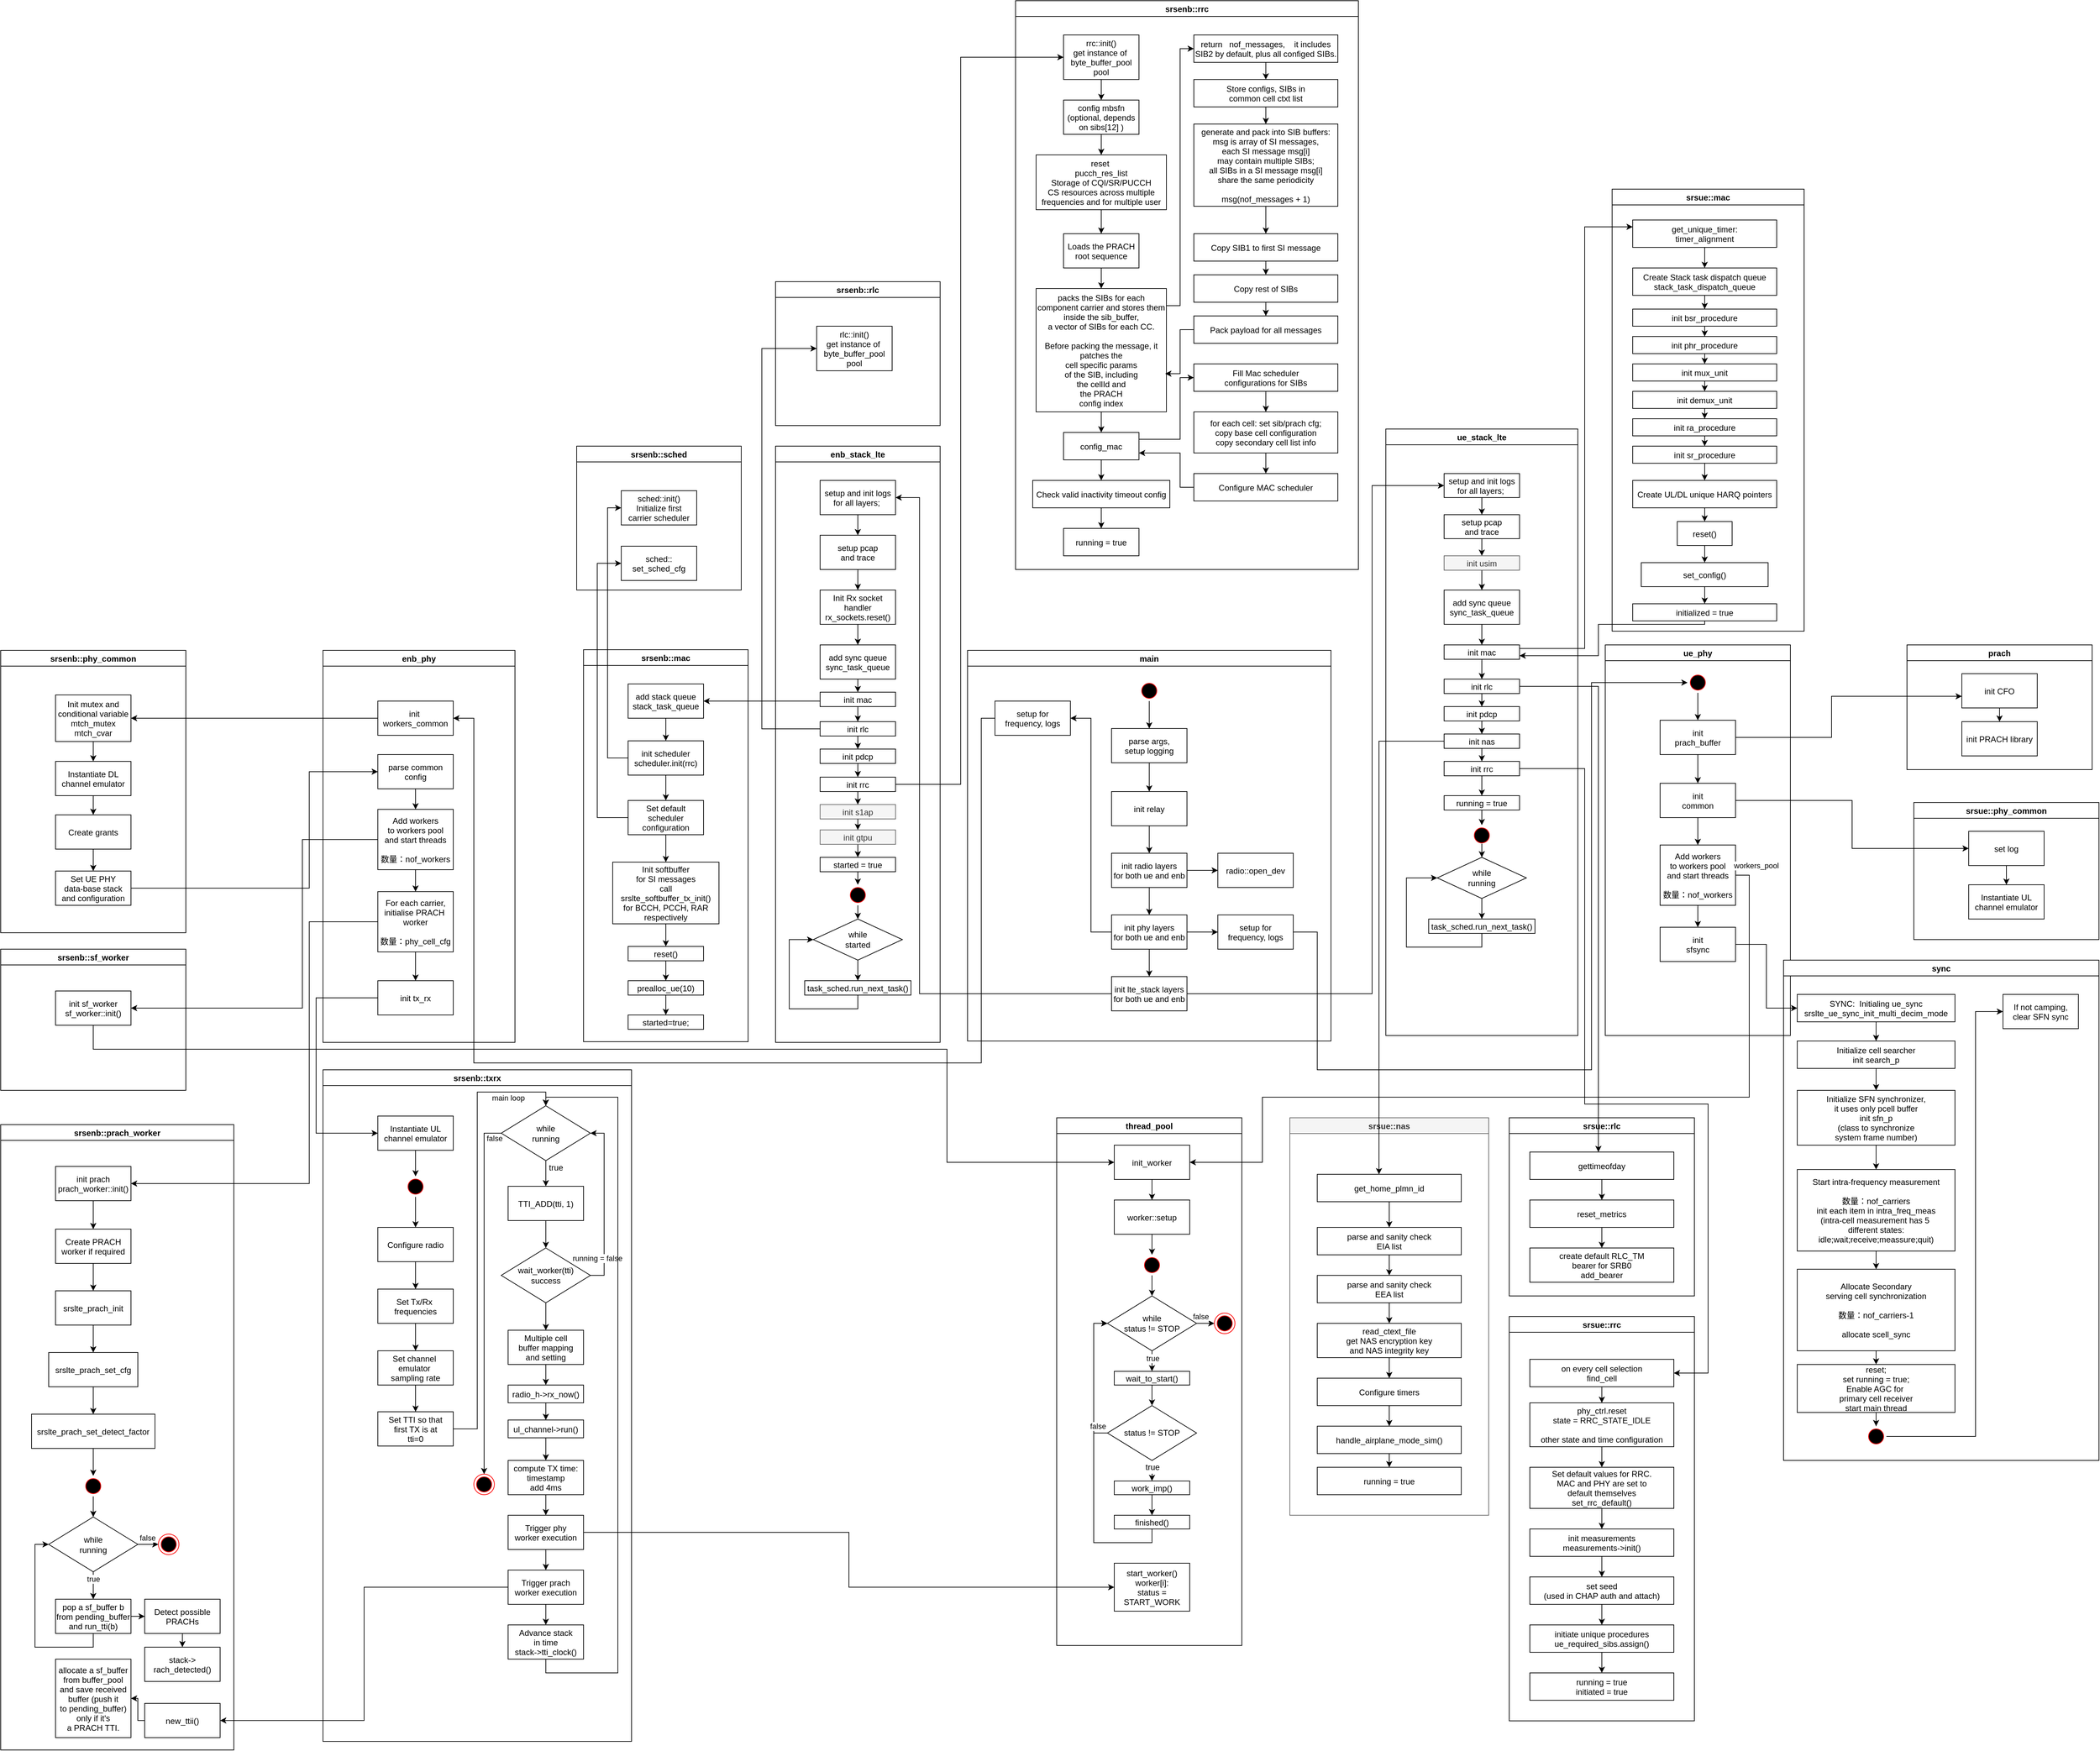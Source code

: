 <mxfile version="15.0.3" type="github">
  <diagram name="Page-1" id="e7e014a7-5840-1c2e-5031-d8a46d1fe8dd">
    <mxGraphModel dx="2517" dy="1495" grid="1" gridSize="10" guides="1" tooltips="1" connect="1" arrows="1" fold="1" page="1" pageScale="1" pageWidth="1169" pageHeight="826" background="none" math="0" shadow="0">
      <root>
        <mxCell id="0" />
        <mxCell id="1" parent="0" />
        <mxCell id="-5hZIKgVOY48h9xYtTlt-41" value="main" style="swimlane;" parent="1" vertex="1">
          <mxGeometry x="990" y="128" width="530" height="570" as="geometry">
            <mxRectangle x="990" y="128" width="60" height="23" as="alternateBounds" />
          </mxGeometry>
        </mxCell>
        <mxCell id="-5hZIKgVOY48h9xYtTlt-52" style="edgeStyle=orthogonalEdgeStyle;rounded=0;orthogonalLoop=1;jettySize=auto;html=1;exitX=0.5;exitY=1;exitDx=0;exitDy=0;entryX=0.5;entryY=0;entryDx=0;entryDy=0;" parent="-5hZIKgVOY48h9xYtTlt-41" source="-5hZIKgVOY48h9xYtTlt-42" target="-5hZIKgVOY48h9xYtTlt-43" edge="1">
          <mxGeometry relative="1" as="geometry" />
        </mxCell>
        <mxCell id="-5hZIKgVOY48h9xYtTlt-42" value="" style="ellipse;shape=startState;fillColor=#000000;strokeColor=#ff0000;" parent="-5hZIKgVOY48h9xYtTlt-41" vertex="1">
          <mxGeometry x="250" y="44" width="30" height="30" as="geometry" />
        </mxCell>
        <mxCell id="-5hZIKgVOY48h9xYtTlt-50" style="edgeStyle=orthogonalEdgeStyle;rounded=0;orthogonalLoop=1;jettySize=auto;html=1;exitX=0.5;exitY=1;exitDx=0;exitDy=0;entryX=0.5;entryY=0;entryDx=0;entryDy=0;" parent="-5hZIKgVOY48h9xYtTlt-41" source="-5hZIKgVOY48h9xYtTlt-43" target="-5hZIKgVOY48h9xYtTlt-45" edge="1">
          <mxGeometry relative="1" as="geometry" />
        </mxCell>
        <mxCell id="-5hZIKgVOY48h9xYtTlt-43" value="parse args,&#xa;setup logging" style="" parent="-5hZIKgVOY48h9xYtTlt-41" vertex="1">
          <mxGeometry x="210" y="114" width="110" height="50" as="geometry" />
        </mxCell>
        <mxCell id="-5hZIKgVOY48h9xYtTlt-53" style="edgeStyle=orthogonalEdgeStyle;rounded=0;orthogonalLoop=1;jettySize=auto;html=1;exitX=0.5;exitY=1;exitDx=0;exitDy=0;entryX=0.5;entryY=0;entryDx=0;entryDy=0;" parent="-5hZIKgVOY48h9xYtTlt-41" source="-5hZIKgVOY48h9xYtTlt-45" target="-5hZIKgVOY48h9xYtTlt-47" edge="1">
          <mxGeometry relative="1" as="geometry" />
        </mxCell>
        <mxCell id="-5hZIKgVOY48h9xYtTlt-45" value="init relay" style="" parent="-5hZIKgVOY48h9xYtTlt-41" vertex="1">
          <mxGeometry x="210" y="206" width="110" height="50" as="geometry" />
        </mxCell>
        <mxCell id="-5hZIKgVOY48h9xYtTlt-55" style="edgeStyle=orthogonalEdgeStyle;rounded=0;orthogonalLoop=1;jettySize=auto;html=1;exitX=0.5;exitY=1;exitDx=0;exitDy=0;" parent="-5hZIKgVOY48h9xYtTlt-41" source="-5hZIKgVOY48h9xYtTlt-47" target="-5hZIKgVOY48h9xYtTlt-54" edge="1">
          <mxGeometry relative="1" as="geometry" />
        </mxCell>
        <mxCell id="-5hZIKgVOY48h9xYtTlt-59" style="edgeStyle=orthogonalEdgeStyle;rounded=0;orthogonalLoop=1;jettySize=auto;html=1;exitX=1;exitY=0.5;exitDx=0;exitDy=0;entryX=0;entryY=0.5;entryDx=0;entryDy=0;" parent="-5hZIKgVOY48h9xYtTlt-41" source="-5hZIKgVOY48h9xYtTlt-47" target="-5hZIKgVOY48h9xYtTlt-58" edge="1">
          <mxGeometry relative="1" as="geometry" />
        </mxCell>
        <mxCell id="-5hZIKgVOY48h9xYtTlt-47" value="init radio layers&#xa;for both ue and enb" style="" parent="-5hZIKgVOY48h9xYtTlt-41" vertex="1">
          <mxGeometry x="210" y="296" width="110" height="50" as="geometry" />
        </mxCell>
        <mxCell id="-5hZIKgVOY48h9xYtTlt-57" style="edgeStyle=orthogonalEdgeStyle;rounded=0;orthogonalLoop=1;jettySize=auto;html=1;exitX=0.5;exitY=1;exitDx=0;exitDy=0;entryX=0.5;entryY=0;entryDx=0;entryDy=0;" parent="-5hZIKgVOY48h9xYtTlt-41" source="-5hZIKgVOY48h9xYtTlt-54" target="-5hZIKgVOY48h9xYtTlt-56" edge="1">
          <mxGeometry relative="1" as="geometry" />
        </mxCell>
        <mxCell id="-5hZIKgVOY48h9xYtTlt-62" style="edgeStyle=orthogonalEdgeStyle;rounded=0;orthogonalLoop=1;jettySize=auto;html=1;exitX=1;exitY=0.5;exitDx=0;exitDy=0;entryX=0;entryY=0.5;entryDx=0;entryDy=0;" parent="-5hZIKgVOY48h9xYtTlt-41" source="-5hZIKgVOY48h9xYtTlt-54" target="-5hZIKgVOY48h9xYtTlt-61" edge="1">
          <mxGeometry relative="1" as="geometry" />
        </mxCell>
        <mxCell id="-5hZIKgVOY48h9xYtTlt-54" value="init phy layers&#xa;for both ue and enb" style="" parent="-5hZIKgVOY48h9xYtTlt-41" vertex="1">
          <mxGeometry x="210" y="386" width="110" height="50" as="geometry" />
        </mxCell>
        <mxCell id="-5hZIKgVOY48h9xYtTlt-56" value="init lte_stack layers&#xa;for both ue and enb" style="" parent="-5hZIKgVOY48h9xYtTlt-41" vertex="1">
          <mxGeometry x="210" y="476" width="110" height="50" as="geometry" />
        </mxCell>
        <mxCell id="-5hZIKgVOY48h9xYtTlt-58" value="radio::open_dev" style="" parent="-5hZIKgVOY48h9xYtTlt-41" vertex="1">
          <mxGeometry x="365" y="296" width="110" height="50" as="geometry" />
        </mxCell>
        <mxCell id="-5hZIKgVOY48h9xYtTlt-61" value="setup for&#xa;frequency, logs" style="" parent="-5hZIKgVOY48h9xYtTlt-41" vertex="1">
          <mxGeometry x="365" y="386" width="110" height="50" as="geometry" />
        </mxCell>
        <mxCell id="aFJsB2YBKfH4tSbeN300-41" value="setup for&#xa;frequency, logs" style="" parent="-5hZIKgVOY48h9xYtTlt-41" vertex="1">
          <mxGeometry x="40" y="74" width="110" height="50" as="geometry" />
        </mxCell>
        <mxCell id="aFJsB2YBKfH4tSbeN300-42" style="edgeStyle=orthogonalEdgeStyle;rounded=0;orthogonalLoop=1;jettySize=auto;html=1;exitX=0;exitY=0.5;exitDx=0;exitDy=0;entryX=1;entryY=0.5;entryDx=0;entryDy=0;" parent="-5hZIKgVOY48h9xYtTlt-41" source="-5hZIKgVOY48h9xYtTlt-54" target="aFJsB2YBKfH4tSbeN300-41" edge="1">
          <mxGeometry relative="1" as="geometry" />
        </mxCell>
        <mxCell id="-5hZIKgVOY48h9xYtTlt-60" value="ue_phy" style="swimlane;" parent="1" vertex="1">
          <mxGeometry x="1920" y="120" width="270" height="570" as="geometry" />
        </mxCell>
        <mxCell id="-5hZIKgVOY48h9xYtTlt-66" style="edgeStyle=orthogonalEdgeStyle;rounded=0;orthogonalLoop=1;jettySize=auto;html=1;exitX=0.5;exitY=1;exitDx=0;exitDy=0;entryX=0.5;entryY=0;entryDx=0;entryDy=0;" parent="-5hZIKgVOY48h9xYtTlt-60" source="-5hZIKgVOY48h9xYtTlt-63" target="-5hZIKgVOY48h9xYtTlt-65" edge="1">
          <mxGeometry relative="1" as="geometry" />
        </mxCell>
        <mxCell id="-5hZIKgVOY48h9xYtTlt-63" value="" style="ellipse;shape=startState;fillColor=#000000;strokeColor=#ff0000;" parent="-5hZIKgVOY48h9xYtTlt-60" vertex="1">
          <mxGeometry x="120" y="40" width="30" height="30" as="geometry" />
        </mxCell>
        <mxCell id="-5hZIKgVOY48h9xYtTlt-83" style="edgeStyle=orthogonalEdgeStyle;rounded=0;orthogonalLoop=1;jettySize=auto;html=1;exitX=0.5;exitY=1;exitDx=0;exitDy=0;entryX=0.5;entryY=0;entryDx=0;entryDy=0;" parent="-5hZIKgVOY48h9xYtTlt-60" source="-5hZIKgVOY48h9xYtTlt-65" target="-5hZIKgVOY48h9xYtTlt-67" edge="1">
          <mxGeometry relative="1" as="geometry" />
        </mxCell>
        <mxCell id="-5hZIKgVOY48h9xYtTlt-65" value="init&#xa;prach_buffer" style="" parent="-5hZIKgVOY48h9xYtTlt-60" vertex="1">
          <mxGeometry x="80" y="110" width="110" height="50" as="geometry" />
        </mxCell>
        <mxCell id="-5hZIKgVOY48h9xYtTlt-85" style="edgeStyle=orthogonalEdgeStyle;rounded=0;orthogonalLoop=1;jettySize=auto;html=1;exitX=0.5;exitY=1;exitDx=0;exitDy=0;entryX=0.5;entryY=0;entryDx=0;entryDy=0;" parent="-5hZIKgVOY48h9xYtTlt-60" source="-5hZIKgVOY48h9xYtTlt-67" target="-5hZIKgVOY48h9xYtTlt-84" edge="1">
          <mxGeometry relative="1" as="geometry" />
        </mxCell>
        <mxCell id="-5hZIKgVOY48h9xYtTlt-67" value="init&#xa;common" style="" parent="-5hZIKgVOY48h9xYtTlt-60" vertex="1">
          <mxGeometry x="80" y="202" width="110" height="50" as="geometry" />
        </mxCell>
        <mxCell id="-5hZIKgVOY48h9xYtTlt-125" style="edgeStyle=orthogonalEdgeStyle;rounded=0;orthogonalLoop=1;jettySize=auto;html=1;exitX=0.5;exitY=1;exitDx=0;exitDy=0;entryX=0.5;entryY=0;entryDx=0;entryDy=0;" parent="-5hZIKgVOY48h9xYtTlt-60" source="-5hZIKgVOY48h9xYtTlt-84" target="-5hZIKgVOY48h9xYtTlt-109" edge="1">
          <mxGeometry relative="1" as="geometry" />
        </mxCell>
        <mxCell id="-5hZIKgVOY48h9xYtTlt-84" value="Add workers &#xa;to workers pool &#xa;and start threads&#xa;&#xa;数量：nof_workers" style="" parent="-5hZIKgVOY48h9xYtTlt-60" vertex="1">
          <mxGeometry x="80" y="292" width="110" height="88" as="geometry" />
        </mxCell>
        <mxCell id="-5hZIKgVOY48h9xYtTlt-109" value="init&#xa;sfsync" style="" parent="-5hZIKgVOY48h9xYtTlt-60" vertex="1">
          <mxGeometry x="80" y="412" width="110" height="50" as="geometry" />
        </mxCell>
        <mxCell id="-5hZIKgVOY48h9xYtTlt-64" style="edgeStyle=orthogonalEdgeStyle;rounded=0;orthogonalLoop=1;jettySize=auto;html=1;exitX=1;exitY=0.5;exitDx=0;exitDy=0;entryX=0;entryY=0.5;entryDx=0;entryDy=0;" parent="1" source="-5hZIKgVOY48h9xYtTlt-61" target="-5hZIKgVOY48h9xYtTlt-63" edge="1">
          <mxGeometry relative="1" as="geometry">
            <Array as="points">
              <mxPoint x="1500" y="539" />
              <mxPoint x="1500" y="740" />
              <mxPoint x="1900" y="740" />
              <mxPoint x="1900" y="175" />
            </Array>
          </mxGeometry>
        </mxCell>
        <mxCell id="-5hZIKgVOY48h9xYtTlt-68" value="prach" style="swimlane;" parent="1" vertex="1">
          <mxGeometry x="2360" y="120" width="270" height="182" as="geometry" />
        </mxCell>
        <mxCell id="-5hZIKgVOY48h9xYtTlt-77" style="edgeStyle=orthogonalEdgeStyle;rounded=0;orthogonalLoop=1;jettySize=auto;html=1;exitX=0.5;exitY=1;exitDx=0;exitDy=0;entryX=0.5;entryY=0;entryDx=0;entryDy=0;" parent="-5hZIKgVOY48h9xYtTlt-68" source="-5hZIKgVOY48h9xYtTlt-74" target="-5hZIKgVOY48h9xYtTlt-76" edge="1">
          <mxGeometry relative="1" as="geometry" />
        </mxCell>
        <mxCell id="-5hZIKgVOY48h9xYtTlt-74" value="init CFO" style="" parent="-5hZIKgVOY48h9xYtTlt-68" vertex="1">
          <mxGeometry x="80" y="42" width="110" height="50" as="geometry" />
        </mxCell>
        <mxCell id="-5hZIKgVOY48h9xYtTlt-76" value="init PRACH library" style="" parent="-5hZIKgVOY48h9xYtTlt-68" vertex="1">
          <mxGeometry x="80" y="112" width="110" height="50" as="geometry" />
        </mxCell>
        <mxCell id="-5hZIKgVOY48h9xYtTlt-75" style="edgeStyle=orthogonalEdgeStyle;rounded=0;orthogonalLoop=1;jettySize=auto;html=1;exitDx=0;exitDy=0;exitX=1;exitY=0.5;" parent="1" source="-5hZIKgVOY48h9xYtTlt-65" target="-5hZIKgVOY48h9xYtTlt-74" edge="1">
          <mxGeometry relative="1" as="geometry">
            <Array as="points">
              <mxPoint x="2250" y="255" />
              <mxPoint x="2250" y="195" />
            </Array>
          </mxGeometry>
        </mxCell>
        <mxCell id="-5hZIKgVOY48h9xYtTlt-78" value="srsue::phy_common" style="swimlane;" parent="1" vertex="1">
          <mxGeometry x="2370" y="350" width="270" height="200" as="geometry" />
        </mxCell>
        <mxCell id="-5hZIKgVOY48h9xYtTlt-79" style="edgeStyle=orthogonalEdgeStyle;rounded=0;orthogonalLoop=1;jettySize=auto;html=1;exitX=0.5;exitY=1;exitDx=0;exitDy=0;entryX=0.5;entryY=0;entryDx=0;entryDy=0;" parent="-5hZIKgVOY48h9xYtTlt-78" source="-5hZIKgVOY48h9xYtTlt-80" target="-5hZIKgVOY48h9xYtTlt-81" edge="1">
          <mxGeometry relative="1" as="geometry" />
        </mxCell>
        <mxCell id="-5hZIKgVOY48h9xYtTlt-80" value="set log" style="" parent="-5hZIKgVOY48h9xYtTlt-78" vertex="1">
          <mxGeometry x="80" y="42" width="110" height="50" as="geometry" />
        </mxCell>
        <mxCell id="-5hZIKgVOY48h9xYtTlt-81" value="Instantiate UL &#xa;channel emulator" style="" parent="-5hZIKgVOY48h9xYtTlt-78" vertex="1">
          <mxGeometry x="80" y="120" width="110" height="50" as="geometry" />
        </mxCell>
        <mxCell id="-5hZIKgVOY48h9xYtTlt-82" style="edgeStyle=orthogonalEdgeStyle;rounded=0;orthogonalLoop=1;jettySize=auto;html=1;exitX=1;exitY=0.5;exitDx=0;exitDy=0;entryX=0;entryY=0.5;entryDx=0;entryDy=0;" parent="1" source="-5hZIKgVOY48h9xYtTlt-67" target="-5hZIKgVOY48h9xYtTlt-80" edge="1">
          <mxGeometry relative="1" as="geometry" />
        </mxCell>
        <mxCell id="-5hZIKgVOY48h9xYtTlt-94" value="thread_pool" style="swimlane;" parent="1" vertex="1">
          <mxGeometry x="1120" y="810" width="270" height="770" as="geometry" />
        </mxCell>
        <mxCell id="w-1uLtTAXvP8gEubrM1m-81" style="edgeStyle=orthogonalEdgeStyle;rounded=0;orthogonalLoop=1;jettySize=auto;html=1;exitX=0.5;exitY=1;exitDx=0;exitDy=0;entryX=0.5;entryY=0;entryDx=0;entryDy=0;" parent="-5hZIKgVOY48h9xYtTlt-94" source="-5hZIKgVOY48h9xYtTlt-95" target="w-1uLtTAXvP8gEubrM1m-80" edge="1">
          <mxGeometry relative="1" as="geometry" />
        </mxCell>
        <mxCell id="-5hZIKgVOY48h9xYtTlt-95" value="" style="ellipse;shape=startState;fillColor=#000000;strokeColor=#ff0000;" parent="-5hZIKgVOY48h9xYtTlt-94" vertex="1">
          <mxGeometry x="124" y="200" width="30" height="30" as="geometry" />
        </mxCell>
        <mxCell id="-5hZIKgVOY48h9xYtTlt-108" style="edgeStyle=orthogonalEdgeStyle;rounded=0;orthogonalLoop=1;jettySize=auto;html=1;exitX=0.5;exitY=1;exitDx=0;exitDy=0;" parent="-5hZIKgVOY48h9xYtTlt-94" source="-5hZIKgVOY48h9xYtTlt-96" target="-5hZIKgVOY48h9xYtTlt-107" edge="1">
          <mxGeometry relative="1" as="geometry" />
        </mxCell>
        <mxCell id="-5hZIKgVOY48h9xYtTlt-96" value="init_worker" style="" parent="-5hZIKgVOY48h9xYtTlt-94" vertex="1">
          <mxGeometry x="84" y="40" width="110" height="50" as="geometry" />
        </mxCell>
        <mxCell id="w-1uLtTAXvP8gEubrM1m-79" style="edgeStyle=orthogonalEdgeStyle;rounded=0;orthogonalLoop=1;jettySize=auto;html=1;exitX=0.5;exitY=1;exitDx=0;exitDy=0;entryX=0.5;entryY=0;entryDx=0;entryDy=0;" parent="-5hZIKgVOY48h9xYtTlt-94" source="-5hZIKgVOY48h9xYtTlt-107" target="-5hZIKgVOY48h9xYtTlt-95" edge="1">
          <mxGeometry relative="1" as="geometry" />
        </mxCell>
        <mxCell id="-5hZIKgVOY48h9xYtTlt-107" value="worker::setup" style="" parent="-5hZIKgVOY48h9xYtTlt-94" vertex="1">
          <mxGeometry x="84" y="120" width="110" height="50" as="geometry" />
        </mxCell>
        <mxCell id="w-1uLtTAXvP8gEubrM1m-55" value="start_worker()&#xa;worker[i]:&#xa;status =&#xa;START_WORK" style="" parent="-5hZIKgVOY48h9xYtTlt-94" vertex="1">
          <mxGeometry x="84" y="650" width="110" height="70" as="geometry" />
        </mxCell>
        <mxCell id="w-1uLtTAXvP8gEubrM1m-100" style="edgeStyle=orthogonalEdgeStyle;rounded=0;orthogonalLoop=1;jettySize=auto;html=1;exitX=1;exitY=0.5;exitDx=0;exitDy=0;entryX=0;entryY=0.5;entryDx=0;entryDy=0;" parent="-5hZIKgVOY48h9xYtTlt-94" source="w-1uLtTAXvP8gEubrM1m-80" target="w-1uLtTAXvP8gEubrM1m-99" edge="1">
          <mxGeometry relative="1" as="geometry">
            <mxPoint x="220" y="400" as="targetPoint" />
          </mxGeometry>
        </mxCell>
        <mxCell id="w-1uLtTAXvP8gEubrM1m-111" value="false" style="edgeLabel;html=1;align=center;verticalAlign=middle;resizable=0;points=[];" parent="w-1uLtTAXvP8gEubrM1m-100" vertex="1" connectable="0">
          <mxGeometry x="-0.368" y="-1" relative="1" as="geometry">
            <mxPoint x="-2" y="-11" as="offset" />
          </mxGeometry>
        </mxCell>
        <mxCell id="w-1uLtTAXvP8gEubrM1m-80" value="while&lt;br&gt;status != STOP" style="rhombus;whiteSpace=wrap;html=1;" parent="-5hZIKgVOY48h9xYtTlt-94" vertex="1">
          <mxGeometry x="74" y="260" width="130" height="80" as="geometry" />
        </mxCell>
        <mxCell id="w-1uLtTAXvP8gEubrM1m-86" style="edgeStyle=orthogonalEdgeStyle;rounded=0;orthogonalLoop=1;jettySize=auto;html=1;exitX=0.5;exitY=1;exitDx=0;exitDy=0;entryX=0.5;entryY=0;entryDx=0;entryDy=0;" parent="-5hZIKgVOY48h9xYtTlt-94" source="w-1uLtTAXvP8gEubrM1m-82" target="w-1uLtTAXvP8gEubrM1m-85" edge="1">
          <mxGeometry relative="1" as="geometry" />
        </mxCell>
        <mxCell id="w-1uLtTAXvP8gEubrM1m-82" value="wait_to_start()" style="" parent="-5hZIKgVOY48h9xYtTlt-94" vertex="1">
          <mxGeometry x="84" y="370" width="110" height="20" as="geometry" />
        </mxCell>
        <mxCell id="w-1uLtTAXvP8gEubrM1m-89" style="edgeStyle=orthogonalEdgeStyle;rounded=0;orthogonalLoop=1;jettySize=auto;html=1;exitX=0.5;exitY=1;exitDx=0;exitDy=0;entryX=0.5;entryY=0;entryDx=0;entryDy=0;startArrow=none;" parent="-5hZIKgVOY48h9xYtTlt-94" source="w-1uLtTAXvP8gEubrM1m-97" target="w-1uLtTAXvP8gEubrM1m-87" edge="1">
          <mxGeometry relative="1" as="geometry" />
        </mxCell>
        <mxCell id="w-1uLtTAXvP8gEubrM1m-94" style="edgeStyle=orthogonalEdgeStyle;rounded=0;orthogonalLoop=1;jettySize=auto;html=1;exitX=0;exitY=0.5;exitDx=0;exitDy=0;entryX=0;entryY=0.5;entryDx=0;entryDy=0;" parent="-5hZIKgVOY48h9xYtTlt-94" source="w-1uLtTAXvP8gEubrM1m-85" target="w-1uLtTAXvP8gEubrM1m-80" edge="1">
          <mxGeometry relative="1" as="geometry" />
        </mxCell>
        <mxCell id="w-1uLtTAXvP8gEubrM1m-85" value="status != STOP" style="rhombus;whiteSpace=wrap;html=1;" parent="-5hZIKgVOY48h9xYtTlt-94" vertex="1">
          <mxGeometry x="74" y="420" width="130" height="80" as="geometry" />
        </mxCell>
        <mxCell id="w-1uLtTAXvP8gEubrM1m-90" style="edgeStyle=orthogonalEdgeStyle;rounded=0;orthogonalLoop=1;jettySize=auto;html=1;exitX=0.5;exitY=1;exitDx=0;exitDy=0;entryX=0.5;entryY=0;entryDx=0;entryDy=0;" parent="-5hZIKgVOY48h9xYtTlt-94" source="w-1uLtTAXvP8gEubrM1m-87" target="w-1uLtTAXvP8gEubrM1m-88" edge="1">
          <mxGeometry relative="1" as="geometry" />
        </mxCell>
        <mxCell id="w-1uLtTAXvP8gEubrM1m-87" value="work_imp()" style="" parent="-5hZIKgVOY48h9xYtTlt-94" vertex="1">
          <mxGeometry x="84" y="530" width="110" height="20" as="geometry" />
        </mxCell>
        <mxCell id="w-1uLtTAXvP8gEubrM1m-91" style="edgeStyle=orthogonalEdgeStyle;rounded=0;orthogonalLoop=1;jettySize=auto;html=1;exitX=0.5;exitY=1;exitDx=0;exitDy=0;entryX=0;entryY=0.5;entryDx=0;entryDy=0;" parent="-5hZIKgVOY48h9xYtTlt-94" source="w-1uLtTAXvP8gEubrM1m-88" target="w-1uLtTAXvP8gEubrM1m-80" edge="1">
          <mxGeometry relative="1" as="geometry" />
        </mxCell>
        <mxCell id="w-1uLtTAXvP8gEubrM1m-95" value="false" style="edgeLabel;html=1;align=center;verticalAlign=middle;resizable=0;points=[];" parent="w-1uLtTAXvP8gEubrM1m-91" vertex="1" connectable="0">
          <mxGeometry x="0.447" y="2" relative="1" as="geometry">
            <mxPoint x="8" y="47" as="offset" />
          </mxGeometry>
        </mxCell>
        <mxCell id="w-1uLtTAXvP8gEubrM1m-88" value="finished()" style="" parent="-5hZIKgVOY48h9xYtTlt-94" vertex="1">
          <mxGeometry x="84" y="580" width="110" height="20" as="geometry" />
        </mxCell>
        <mxCell id="w-1uLtTAXvP8gEubrM1m-97" value="true" style="text;html=1;strokeColor=none;fillColor=none;align=center;verticalAlign=middle;whiteSpace=wrap;rounded=0;" parent="-5hZIKgVOY48h9xYtTlt-94" vertex="1">
          <mxGeometry x="120" y="500" width="40" height="20" as="geometry" />
        </mxCell>
        <mxCell id="w-1uLtTAXvP8gEubrM1m-98" value="" style="edgeStyle=orthogonalEdgeStyle;rounded=0;orthogonalLoop=1;jettySize=auto;html=1;exitX=0.5;exitY=1;exitDx=0;exitDy=0;entryX=0.5;entryY=0;entryDx=0;entryDy=0;endArrow=none;" parent="-5hZIKgVOY48h9xYtTlt-94" source="w-1uLtTAXvP8gEubrM1m-85" target="w-1uLtTAXvP8gEubrM1m-97" edge="1">
          <mxGeometry relative="1" as="geometry">
            <mxPoint x="1699" y="1230" as="sourcePoint" />
            <mxPoint x="1699" y="1260" as="targetPoint" />
          </mxGeometry>
        </mxCell>
        <mxCell id="w-1uLtTAXvP8gEubrM1m-99" value="" style="ellipse;shape=endState;fillColor=#000000;strokeColor=#ff0000" parent="-5hZIKgVOY48h9xYtTlt-94" vertex="1">
          <mxGeometry x="230" y="285" width="30" height="30" as="geometry" />
        </mxCell>
        <mxCell id="w-1uLtTAXvP8gEubrM1m-109" style="edgeStyle=orthogonalEdgeStyle;rounded=0;orthogonalLoop=1;jettySize=auto;html=1;exitX=0.5;exitY=1;exitDx=0;exitDy=0;entryX=0.5;entryY=0;entryDx=0;entryDy=0;" parent="-5hZIKgVOY48h9xYtTlt-94" source="w-1uLtTAXvP8gEubrM1m-80" target="w-1uLtTAXvP8gEubrM1m-82" edge="1">
          <mxGeometry relative="1" as="geometry">
            <mxPoint x="-130" y="390" as="targetPoint" />
          </mxGeometry>
        </mxCell>
        <mxCell id="w-1uLtTAXvP8gEubrM1m-110" value="true" style="edgeLabel;html=1;align=center;verticalAlign=middle;resizable=0;points=[];" parent="w-1uLtTAXvP8gEubrM1m-109" vertex="1" connectable="0">
          <mxGeometry x="0.486" y="-2" relative="1" as="geometry">
            <mxPoint x="3" y="-12" as="offset" />
          </mxGeometry>
        </mxCell>
        <mxCell id="-5hZIKgVOY48h9xYtTlt-97" style="edgeStyle=orthogonalEdgeStyle;rounded=0;orthogonalLoop=1;jettySize=auto;html=1;exitDx=0;exitDy=0;entryDx=0;entryDy=0;entryX=1;entryY=0.5;" parent="1" source="-5hZIKgVOY48h9xYtTlt-84" edge="1" target="-5hZIKgVOY48h9xYtTlt-96">
          <mxGeometry relative="1" as="geometry">
            <Array as="points">
              <mxPoint x="2130" y="456" />
              <mxPoint x="2130" y="780" />
              <mxPoint x="1420" y="780" />
              <mxPoint x="1420" y="875" />
            </Array>
            <mxPoint x="1310" y="880" as="targetPoint" />
            <mxPoint x="2036" y="474" as="sourcePoint" />
          </mxGeometry>
        </mxCell>
        <mxCell id="-5hZIKgVOY48h9xYtTlt-104" value="workers_pool" style="edgeLabel;html=1;align=center;verticalAlign=middle;resizable=0;points=[];" parent="-5hZIKgVOY48h9xYtTlt-97" vertex="1" connectable="0">
          <mxGeometry x="-0.893" y="-2" relative="1" as="geometry">
            <mxPoint x="12" y="-61" as="offset" />
          </mxGeometry>
        </mxCell>
        <mxCell id="-5hZIKgVOY48h9xYtTlt-110" value="sync" style="swimlane;" parent="1" vertex="1">
          <mxGeometry x="2180" y="580" width="460" height="730" as="geometry" />
        </mxCell>
        <mxCell id="-5hZIKgVOY48h9xYtTlt-118" style="edgeStyle=orthogonalEdgeStyle;rounded=0;orthogonalLoop=1;jettySize=auto;html=1;exitX=0.5;exitY=1;exitDx=0;exitDy=0;entryX=0.5;entryY=0;entryDx=0;entryDy=0;" parent="-5hZIKgVOY48h9xYtTlt-110" source="-5hZIKgVOY48h9xYtTlt-111" target="-5hZIKgVOY48h9xYtTlt-112" edge="1">
          <mxGeometry relative="1" as="geometry" />
        </mxCell>
        <mxCell id="-5hZIKgVOY48h9xYtTlt-111" value="SYNC:  Initialing ue_sync&#xa;srslte_ue_sync_init_multi_decim_mode" style="" parent="-5hZIKgVOY48h9xYtTlt-110" vertex="1">
          <mxGeometry x="20" y="50" width="230" height="40" as="geometry" />
        </mxCell>
        <mxCell id="-5hZIKgVOY48h9xYtTlt-119" style="edgeStyle=orthogonalEdgeStyle;rounded=0;orthogonalLoop=1;jettySize=auto;html=1;exitX=0.5;exitY=1;exitDx=0;exitDy=0;" parent="-5hZIKgVOY48h9xYtTlt-110" source="-5hZIKgVOY48h9xYtTlt-112" target="-5hZIKgVOY48h9xYtTlt-113" edge="1">
          <mxGeometry relative="1" as="geometry" />
        </mxCell>
        <mxCell id="-5hZIKgVOY48h9xYtTlt-112" value="Initialize cell searcher&#xa;init search_p" style="" parent="-5hZIKgVOY48h9xYtTlt-110" vertex="1">
          <mxGeometry x="20" y="118" width="230" height="40" as="geometry" />
        </mxCell>
        <mxCell id="-5hZIKgVOY48h9xYtTlt-113" value="Initialize SFN synchronizer, &#xa;it uses only pcell buffer&#xa;init sfn_p&#xa;(class to synchronize &#xa;system frame number)" style="" parent="-5hZIKgVOY48h9xYtTlt-110" vertex="1">
          <mxGeometry x="20" y="190" width="230" height="80" as="geometry" />
        </mxCell>
        <mxCell id="aFJsB2YBKfH4tSbeN300-45" style="edgeStyle=orthogonalEdgeStyle;rounded=0;orthogonalLoop=1;jettySize=auto;html=1;exitX=1;exitY=0.5;exitDx=0;exitDy=0;entryX=0;entryY=0.5;entryDx=0;entryDy=0;" parent="-5hZIKgVOY48h9xYtTlt-110" source="-5hZIKgVOY48h9xYtTlt-123" target="aFJsB2YBKfH4tSbeN300-44" edge="1">
          <mxGeometry relative="1" as="geometry">
            <Array as="points">
              <mxPoint x="280" y="695" />
              <mxPoint x="280" y="75" />
            </Array>
          </mxGeometry>
        </mxCell>
        <mxCell id="-5hZIKgVOY48h9xYtTlt-123" value="" style="ellipse;shape=startState;fillColor=#000000;strokeColor=#ff0000;" parent="-5hZIKgVOY48h9xYtTlt-110" vertex="1">
          <mxGeometry x="120" y="680" width="30" height="30" as="geometry" />
        </mxCell>
        <mxCell id="aFJsB2YBKfH4tSbeN300-44" value="If not camping,&#xa;clear SFN sync" style="" parent="-5hZIKgVOY48h9xYtTlt-110" vertex="1">
          <mxGeometry x="320" y="50" width="110" height="50" as="geometry" />
        </mxCell>
        <mxCell id="-5hZIKgVOY48h9xYtTlt-114" value="Start intra-frequency measurement&#xa;&#xa;数量：nof_carriers&#xa;init each item in intra_freq_meas&#xa;(intra-cell measurement has 5 &#xa;different states:&#xa;idle;wait;receive;meassure;quit)" style="" parent="-5hZIKgVOY48h9xYtTlt-110" vertex="1">
          <mxGeometry x="20" y="305.5" width="230" height="119" as="geometry" />
        </mxCell>
        <mxCell id="-5hZIKgVOY48h9xYtTlt-120" style="edgeStyle=orthogonalEdgeStyle;rounded=0;orthogonalLoop=1;jettySize=auto;html=1;exitX=0.5;exitY=1;exitDx=0;exitDy=0;entryX=0.5;entryY=0;entryDx=0;entryDy=0;" parent="-5hZIKgVOY48h9xYtTlt-110" source="-5hZIKgVOY48h9xYtTlt-113" edge="1" target="-5hZIKgVOY48h9xYtTlt-114">
          <mxGeometry relative="1" as="geometry">
            <mxPoint x="-285" y="290" as="targetPoint" />
          </mxGeometry>
        </mxCell>
        <mxCell id="-5hZIKgVOY48h9xYtTlt-116" value="Allocate Secondary &#xa;serving cell synchronization&#xa;&#xa;数量：nof_carriers-1&#xa;&#xa;allocate scell_sync" style="" parent="-5hZIKgVOY48h9xYtTlt-110" vertex="1">
          <mxGeometry x="20" y="451" width="230" height="119" as="geometry" />
        </mxCell>
        <mxCell id="-5hZIKgVOY48h9xYtTlt-121" style="edgeStyle=orthogonalEdgeStyle;rounded=0;orthogonalLoop=1;jettySize=auto;html=1;exitX=0.5;exitY=1;exitDx=0;exitDy=0;entryX=0.5;entryY=0;entryDx=0;entryDy=0;" parent="-5hZIKgVOY48h9xYtTlt-110" source="-5hZIKgVOY48h9xYtTlt-114" target="-5hZIKgVOY48h9xYtTlt-116" edge="1">
          <mxGeometry relative="1" as="geometry" />
        </mxCell>
        <mxCell id="-5hZIKgVOY48h9xYtTlt-117" value="reset;&#xa;set running = true;&#xa;Enable AGC for &#xa;primary cell receiver&#xa;start main thread" style="" parent="-5hZIKgVOY48h9xYtTlt-110" vertex="1">
          <mxGeometry x="20" y="590" width="230" height="70" as="geometry" />
        </mxCell>
        <mxCell id="-5hZIKgVOY48h9xYtTlt-122" style="edgeStyle=orthogonalEdgeStyle;rounded=0;orthogonalLoop=1;jettySize=auto;html=1;exitX=0.5;exitY=1;exitDx=0;exitDy=0;entryX=0.5;entryY=0;entryDx=0;entryDy=0;" parent="-5hZIKgVOY48h9xYtTlt-110" source="-5hZIKgVOY48h9xYtTlt-116" target="-5hZIKgVOY48h9xYtTlt-117" edge="1">
          <mxGeometry relative="1" as="geometry" />
        </mxCell>
        <mxCell id="-5hZIKgVOY48h9xYtTlt-124" style="edgeStyle=orthogonalEdgeStyle;rounded=0;orthogonalLoop=1;jettySize=auto;html=1;exitX=0.5;exitY=1;exitDx=0;exitDy=0;" parent="-5hZIKgVOY48h9xYtTlt-110" source="-5hZIKgVOY48h9xYtTlt-117" target="-5hZIKgVOY48h9xYtTlt-123" edge="1">
          <mxGeometry relative="1" as="geometry" />
        </mxCell>
        <mxCell id="-5hZIKgVOY48h9xYtTlt-115" style="edgeStyle=orthogonalEdgeStyle;rounded=0;orthogonalLoop=1;jettySize=auto;html=1;exitX=1;exitY=0.5;exitDx=0;exitDy=0;entryX=0;entryY=0.5;entryDx=0;entryDy=0;" parent="1" source="-5hZIKgVOY48h9xYtTlt-109" target="-5hZIKgVOY48h9xYtTlt-111" edge="1">
          <mxGeometry relative="1" as="geometry" />
        </mxCell>
        <mxCell id="aFJsB2YBKfH4tSbeN300-43" value="enb_phy" style="swimlane;" parent="1" vertex="1">
          <mxGeometry x="50" y="128" width="280" height="572" as="geometry" />
        </mxCell>
        <mxCell id="aFJsB2YBKfH4tSbeN300-46" value="init &#xa;workers_common" style="" parent="aFJsB2YBKfH4tSbeN300-43" vertex="1">
          <mxGeometry x="80" y="74" width="110" height="50" as="geometry" />
        </mxCell>
        <mxCell id="aFJsB2YBKfH4tSbeN300-61" style="edgeStyle=orthogonalEdgeStyle;rounded=0;orthogonalLoop=1;jettySize=auto;html=1;exitX=0.5;exitY=1;exitDx=0;exitDy=0;entryX=0.5;entryY=0;entryDx=0;entryDy=0;" parent="aFJsB2YBKfH4tSbeN300-43" source="aFJsB2YBKfH4tSbeN300-56" target="aFJsB2YBKfH4tSbeN300-58" edge="1">
          <mxGeometry relative="1" as="geometry" />
        </mxCell>
        <mxCell id="aFJsB2YBKfH4tSbeN300-56" value="parse common&#xa;config" style="" parent="aFJsB2YBKfH4tSbeN300-43" vertex="1">
          <mxGeometry x="80" y="152" width="110" height="50" as="geometry" />
        </mxCell>
        <mxCell id="aFJsB2YBKfH4tSbeN300-87" style="edgeStyle=orthogonalEdgeStyle;rounded=0;orthogonalLoop=1;jettySize=auto;html=1;exitX=0.5;exitY=1;exitDx=0;exitDy=0;" parent="aFJsB2YBKfH4tSbeN300-43" source="aFJsB2YBKfH4tSbeN300-58" target="aFJsB2YBKfH4tSbeN300-67" edge="1">
          <mxGeometry relative="1" as="geometry" />
        </mxCell>
        <mxCell id="aFJsB2YBKfH4tSbeN300-58" value="Add workers &#xa;to workers pool &#xa;and start threads&#xa;&#xa;数量：nof_workers" style="" parent="aFJsB2YBKfH4tSbeN300-43" vertex="1">
          <mxGeometry x="80" y="232" width="110" height="88" as="geometry" />
        </mxCell>
        <mxCell id="aFJsB2YBKfH4tSbeN300-88" style="edgeStyle=orthogonalEdgeStyle;rounded=0;orthogonalLoop=1;jettySize=auto;html=1;exitX=0.5;exitY=1;exitDx=0;exitDy=0;entryX=0.5;entryY=0;entryDx=0;entryDy=0;" parent="aFJsB2YBKfH4tSbeN300-43" source="aFJsB2YBKfH4tSbeN300-67" target="aFJsB2YBKfH4tSbeN300-81" edge="1">
          <mxGeometry relative="1" as="geometry" />
        </mxCell>
        <mxCell id="aFJsB2YBKfH4tSbeN300-67" value="For each carrier,&#xa;initialise PRACH &#xa;worker&#xa;&#xa;数量：phy_cell_cfg" style="" parent="aFJsB2YBKfH4tSbeN300-43" vertex="1">
          <mxGeometry x="80" y="352" width="110" height="88" as="geometry" />
        </mxCell>
        <mxCell id="aFJsB2YBKfH4tSbeN300-81" value="init tx_rx" style="" parent="aFJsB2YBKfH4tSbeN300-43" vertex="1">
          <mxGeometry x="80" y="482" width="110" height="50" as="geometry" />
        </mxCell>
        <mxCell id="aFJsB2YBKfH4tSbeN300-47" value="srsenb::phy_common" style="swimlane;" parent="1" vertex="1">
          <mxGeometry x="-420" y="128" width="270" height="412" as="geometry" />
        </mxCell>
        <mxCell id="aFJsB2YBKfH4tSbeN300-48" style="edgeStyle=orthogonalEdgeStyle;rounded=0;orthogonalLoop=1;jettySize=auto;html=1;exitX=0.5;exitY=1;exitDx=0;exitDy=0;entryX=0.5;entryY=0;entryDx=0;entryDy=0;" parent="aFJsB2YBKfH4tSbeN300-47" source="aFJsB2YBKfH4tSbeN300-49" target="aFJsB2YBKfH4tSbeN300-50" edge="1">
          <mxGeometry relative="1" as="geometry" />
        </mxCell>
        <mxCell id="aFJsB2YBKfH4tSbeN300-49" value="Instantiate DL &#xa;channel emulator" style="" parent="aFJsB2YBKfH4tSbeN300-47" vertex="1">
          <mxGeometry x="80" y="162" width="110" height="50" as="geometry" />
        </mxCell>
        <mxCell id="aFJsB2YBKfH4tSbeN300-53" style="edgeStyle=orthogonalEdgeStyle;rounded=0;orthogonalLoop=1;jettySize=auto;html=1;exitX=0.5;exitY=1;exitDx=0;exitDy=0;" parent="aFJsB2YBKfH4tSbeN300-47" source="aFJsB2YBKfH4tSbeN300-50" target="aFJsB2YBKfH4tSbeN300-52" edge="1">
          <mxGeometry relative="1" as="geometry" />
        </mxCell>
        <mxCell id="aFJsB2YBKfH4tSbeN300-50" value="Create grants" style="" parent="aFJsB2YBKfH4tSbeN300-47" vertex="1">
          <mxGeometry x="80" y="240" width="110" height="50" as="geometry" />
        </mxCell>
        <mxCell id="aFJsB2YBKfH4tSbeN300-52" value="Set UE PHY &#xa;data-base stack &#xa;and configuration" style="" parent="aFJsB2YBKfH4tSbeN300-47" vertex="1">
          <mxGeometry x="80" y="322" width="110" height="50" as="geometry" />
        </mxCell>
        <mxCell id="aFJsB2YBKfH4tSbeN300-55" style="edgeStyle=orthogonalEdgeStyle;rounded=0;orthogonalLoop=1;jettySize=auto;html=1;exitX=0.5;exitY=1;exitDx=0;exitDy=0;entryX=0.5;entryY=0;entryDx=0;entryDy=0;" parent="aFJsB2YBKfH4tSbeN300-47" source="aFJsB2YBKfH4tSbeN300-54" target="aFJsB2YBKfH4tSbeN300-49" edge="1">
          <mxGeometry relative="1" as="geometry" />
        </mxCell>
        <mxCell id="aFJsB2YBKfH4tSbeN300-54" value="Init mutex and &#xa;conditional variable&#xa;mtch_mutex&#xa;mtch_cvar" style="" parent="aFJsB2YBKfH4tSbeN300-47" vertex="1">
          <mxGeometry x="80" y="65" width="110" height="68" as="geometry" />
        </mxCell>
        <mxCell id="aFJsB2YBKfH4tSbeN300-51" style="edgeStyle=orthogonalEdgeStyle;rounded=0;orthogonalLoop=1;jettySize=auto;html=1;exitX=0;exitY=0.5;exitDx=0;exitDy=0;entryX=1;entryY=0.5;entryDx=0;entryDy=0;" parent="1" source="aFJsB2YBKfH4tSbeN300-46" target="aFJsB2YBKfH4tSbeN300-54" edge="1">
          <mxGeometry relative="1" as="geometry" />
        </mxCell>
        <mxCell id="aFJsB2YBKfH4tSbeN300-59" style="edgeStyle=orthogonalEdgeStyle;rounded=0;orthogonalLoop=1;jettySize=auto;html=1;exitX=0;exitY=0.5;exitDx=0;exitDy=0;entryX=1;entryY=0.5;entryDx=0;entryDy=0;" parent="1" source="aFJsB2YBKfH4tSbeN300-41" target="aFJsB2YBKfH4tSbeN300-46" edge="1">
          <mxGeometry relative="1" as="geometry">
            <Array as="points">
              <mxPoint x="1010" y="227" />
              <mxPoint x="1010" y="730" />
              <mxPoint x="270" y="730" />
              <mxPoint x="270" y="227" />
            </Array>
          </mxGeometry>
        </mxCell>
        <mxCell id="aFJsB2YBKfH4tSbeN300-60" style="edgeStyle=orthogonalEdgeStyle;rounded=0;orthogonalLoop=1;jettySize=auto;html=1;exitX=1;exitY=0.5;exitDx=0;exitDy=0;entryX=0;entryY=0.5;entryDx=0;entryDy=0;" parent="1" source="aFJsB2YBKfH4tSbeN300-52" target="aFJsB2YBKfH4tSbeN300-56" edge="1">
          <mxGeometry relative="1" as="geometry">
            <Array as="points">
              <mxPoint x="30" y="475" />
              <mxPoint x="30" y="305" />
            </Array>
          </mxGeometry>
        </mxCell>
        <mxCell id="aFJsB2YBKfH4tSbeN300-62" value="srsenb::sf_worker" style="swimlane;" parent="1" vertex="1">
          <mxGeometry x="-420" y="564" width="270" height="206" as="geometry" />
        </mxCell>
        <mxCell id="aFJsB2YBKfH4tSbeN300-63" value="init sf_worker&#xa;sf_worker::init()" style="" parent="aFJsB2YBKfH4tSbeN300-62" vertex="1">
          <mxGeometry x="80" y="61" width="110" height="50" as="geometry" />
        </mxCell>
        <mxCell id="aFJsB2YBKfH4tSbeN300-65" style="edgeStyle=orthogonalEdgeStyle;rounded=0;orthogonalLoop=1;jettySize=auto;html=1;exitX=0;exitY=0.5;exitDx=0;exitDy=0;entryX=1;entryY=0.5;entryDx=0;entryDy=0;" parent="1" source="aFJsB2YBKfH4tSbeN300-58" target="aFJsB2YBKfH4tSbeN300-63" edge="1">
          <mxGeometry relative="1" as="geometry">
            <Array as="points">
              <mxPoint x="20" y="404" />
              <mxPoint x="20" y="650" />
            </Array>
          </mxGeometry>
        </mxCell>
        <mxCell id="aFJsB2YBKfH4tSbeN300-66" style="edgeStyle=orthogonalEdgeStyle;rounded=0;orthogonalLoop=1;jettySize=auto;html=1;exitX=0.5;exitY=1;exitDx=0;exitDy=0;entryX=0;entryY=0.5;entryDx=0;entryDy=0;" parent="1" source="aFJsB2YBKfH4tSbeN300-63" target="-5hZIKgVOY48h9xYtTlt-96" edge="1">
          <mxGeometry relative="1" as="geometry">
            <Array as="points">
              <mxPoint x="-285" y="710" />
              <mxPoint x="960" y="710" />
              <mxPoint x="960" y="875" />
            </Array>
          </mxGeometry>
        </mxCell>
        <mxCell id="aFJsB2YBKfH4tSbeN300-68" value="srsenb::prach_worker" style="swimlane;" parent="1" vertex="1">
          <mxGeometry x="-420" y="820" width="340" height="912.5" as="geometry" />
        </mxCell>
        <mxCell id="aFJsB2YBKfH4tSbeN300-76" style="edgeStyle=orthogonalEdgeStyle;rounded=0;orthogonalLoop=1;jettySize=auto;html=1;exitX=0.5;exitY=1;exitDx=0;exitDy=0;entryX=0.5;entryY=0;entryDx=0;entryDy=0;" parent="aFJsB2YBKfH4tSbeN300-68" source="aFJsB2YBKfH4tSbeN300-69" target="aFJsB2YBKfH4tSbeN300-71" edge="1">
          <mxGeometry relative="1" as="geometry" />
        </mxCell>
        <mxCell id="aFJsB2YBKfH4tSbeN300-69" value="init prach&#xa;prach_worker::init()" style="" parent="aFJsB2YBKfH4tSbeN300-68" vertex="1">
          <mxGeometry x="80" y="61" width="110" height="50" as="geometry" />
        </mxCell>
        <mxCell id="aFJsB2YBKfH4tSbeN300-77" style="edgeStyle=orthogonalEdgeStyle;rounded=0;orthogonalLoop=1;jettySize=auto;html=1;exitX=0.5;exitY=1;exitDx=0;exitDy=0;entryX=0.5;entryY=0;entryDx=0;entryDy=0;" parent="aFJsB2YBKfH4tSbeN300-68" source="aFJsB2YBKfH4tSbeN300-71" target="aFJsB2YBKfH4tSbeN300-72" edge="1">
          <mxGeometry relative="1" as="geometry" />
        </mxCell>
        <mxCell id="aFJsB2YBKfH4tSbeN300-71" value="Create PRACH &#xa;worker if required" style="" parent="aFJsB2YBKfH4tSbeN300-68" vertex="1">
          <mxGeometry x="80" y="152.5" width="110" height="50" as="geometry" />
        </mxCell>
        <mxCell id="aFJsB2YBKfH4tSbeN300-78" style="edgeStyle=orthogonalEdgeStyle;rounded=0;orthogonalLoop=1;jettySize=auto;html=1;exitX=0.5;exitY=1;exitDx=0;exitDy=0;" parent="aFJsB2YBKfH4tSbeN300-68" source="aFJsB2YBKfH4tSbeN300-72" target="aFJsB2YBKfH4tSbeN300-73" edge="1">
          <mxGeometry relative="1" as="geometry" />
        </mxCell>
        <mxCell id="aFJsB2YBKfH4tSbeN300-72" value="srslte_prach_init" style="" parent="aFJsB2YBKfH4tSbeN300-68" vertex="1">
          <mxGeometry x="80" y="242.5" width="110" height="50" as="geometry" />
        </mxCell>
        <mxCell id="aFJsB2YBKfH4tSbeN300-79" style="edgeStyle=orthogonalEdgeStyle;rounded=0;orthogonalLoop=1;jettySize=auto;html=1;exitX=0.5;exitY=1;exitDx=0;exitDy=0;" parent="aFJsB2YBKfH4tSbeN300-68" source="aFJsB2YBKfH4tSbeN300-73" target="aFJsB2YBKfH4tSbeN300-74" edge="1">
          <mxGeometry relative="1" as="geometry" />
        </mxCell>
        <mxCell id="aFJsB2YBKfH4tSbeN300-73" value="srslte_prach_set_cfg" style="" parent="aFJsB2YBKfH4tSbeN300-68" vertex="1">
          <mxGeometry x="70" y="332.5" width="130" height="50" as="geometry" />
        </mxCell>
        <mxCell id="aFJsB2YBKfH4tSbeN300-80" style="edgeStyle=orthogonalEdgeStyle;rounded=0;orthogonalLoop=1;jettySize=auto;html=1;exitX=0.5;exitY=1;exitDx=0;exitDy=0;" parent="aFJsB2YBKfH4tSbeN300-68" source="aFJsB2YBKfH4tSbeN300-74" target="aFJsB2YBKfH4tSbeN300-75" edge="1">
          <mxGeometry relative="1" as="geometry" />
        </mxCell>
        <mxCell id="aFJsB2YBKfH4tSbeN300-74" value="srslte_prach_set_detect_factor" style="" parent="aFJsB2YBKfH4tSbeN300-68" vertex="1">
          <mxGeometry x="45" y="422.5" width="180" height="50" as="geometry" />
        </mxCell>
        <mxCell id="jK9o3yZ-w12xIZSxQb0q-44" style="edgeStyle=orthogonalEdgeStyle;rounded=0;orthogonalLoop=1;jettySize=auto;html=1;exitX=0.5;exitY=1;exitDx=0;exitDy=0;entryX=0.5;entryY=0;entryDx=0;entryDy=0;" edge="1" parent="aFJsB2YBKfH4tSbeN300-68" source="aFJsB2YBKfH4tSbeN300-75" target="jK9o3yZ-w12xIZSxQb0q-41">
          <mxGeometry relative="1" as="geometry" />
        </mxCell>
        <mxCell id="aFJsB2YBKfH4tSbeN300-75" value="" style="ellipse;shape=startState;fillColor=#000000;strokeColor=#ff0000;" parent="aFJsB2YBKfH4tSbeN300-68" vertex="1">
          <mxGeometry x="120" y="512.5" width="30" height="30" as="geometry" />
        </mxCell>
        <mxCell id="jK9o3yZ-w12xIZSxQb0q-59" style="edgeStyle=orthogonalEdgeStyle;rounded=0;orthogonalLoop=1;jettySize=auto;html=1;exitX=0;exitY=0.5;exitDx=0;exitDy=0;entryX=1;entryY=0.5;entryDx=0;entryDy=0;" edge="1" parent="aFJsB2YBKfH4tSbeN300-68" source="w-1uLtTAXvP8gEubrM1m-61" target="jK9o3yZ-w12xIZSxQb0q-57">
          <mxGeometry relative="1" as="geometry">
            <Array as="points">
              <mxPoint x="200" y="870" />
              <mxPoint x="200" y="837" />
            </Array>
          </mxGeometry>
        </mxCell>
        <mxCell id="w-1uLtTAXvP8gEubrM1m-61" value="new_ttii()" style="" parent="aFJsB2YBKfH4tSbeN300-68" vertex="1">
          <mxGeometry x="210" y="844.5" width="110" height="50" as="geometry" />
        </mxCell>
        <mxCell id="jK9o3yZ-w12xIZSxQb0q-41" value="while&lt;br&gt;running" style="rhombus;whiteSpace=wrap;html=1;" vertex="1" parent="aFJsB2YBKfH4tSbeN300-68">
          <mxGeometry x="70" y="572.5" width="130" height="80" as="geometry" />
        </mxCell>
        <mxCell id="jK9o3yZ-w12xIZSxQb0q-45" style="edgeStyle=orthogonalEdgeStyle;rounded=0;orthogonalLoop=1;jettySize=auto;html=1;exitX=0.5;exitY=1;exitDx=0;exitDy=0;entryX=0;entryY=0.5;entryDx=0;entryDy=0;" edge="1" parent="aFJsB2YBKfH4tSbeN300-68" source="jK9o3yZ-w12xIZSxQb0q-42" target="jK9o3yZ-w12xIZSxQb0q-41">
          <mxGeometry relative="1" as="geometry" />
        </mxCell>
        <mxCell id="jK9o3yZ-w12xIZSxQb0q-54" style="edgeStyle=orthogonalEdgeStyle;rounded=0;orthogonalLoop=1;jettySize=auto;html=1;exitX=1;exitY=0.5;exitDx=0;exitDy=0;" edge="1" parent="aFJsB2YBKfH4tSbeN300-68" source="jK9o3yZ-w12xIZSxQb0q-42" target="jK9o3yZ-w12xIZSxQb0q-53">
          <mxGeometry relative="1" as="geometry" />
        </mxCell>
        <mxCell id="jK9o3yZ-w12xIZSxQb0q-42" value="pop a sf_buffer b&#xa;from pending_buffer&#xa;and run_tti(b)" style="" vertex="1" parent="aFJsB2YBKfH4tSbeN300-68">
          <mxGeometry x="80" y="692.5" width="110" height="50" as="geometry" />
        </mxCell>
        <mxCell id="jK9o3yZ-w12xIZSxQb0q-47" style="edgeStyle=orthogonalEdgeStyle;rounded=0;orthogonalLoop=1;jettySize=auto;html=1;exitX=0.5;exitY=1;exitDx=0;exitDy=0;entryX=0.5;entryY=0;entryDx=0;entryDy=0;" edge="1" parent="aFJsB2YBKfH4tSbeN300-68" source="jK9o3yZ-w12xIZSxQb0q-41" target="jK9o3yZ-w12xIZSxQb0q-42">
          <mxGeometry relative="1" as="geometry">
            <mxPoint x="340" y="812.5" as="targetPoint" />
          </mxGeometry>
        </mxCell>
        <mxCell id="jK9o3yZ-w12xIZSxQb0q-48" value="true" style="edgeLabel;html=1;align=center;verticalAlign=middle;resizable=0;points=[];" vertex="1" connectable="0" parent="jK9o3yZ-w12xIZSxQb0q-47">
          <mxGeometry x="-0.178" y="-2" relative="1" as="geometry">
            <mxPoint x="2" y="-6" as="offset" />
          </mxGeometry>
        </mxCell>
        <mxCell id="jK9o3yZ-w12xIZSxQb0q-51" value="" style="ellipse;shape=endState;fillColor=#000000;strokeColor=#ff0000" vertex="1" parent="aFJsB2YBKfH4tSbeN300-68">
          <mxGeometry x="230" y="597.5" width="30" height="30" as="geometry" />
        </mxCell>
        <mxCell id="jK9o3yZ-w12xIZSxQb0q-49" style="edgeStyle=orthogonalEdgeStyle;rounded=0;orthogonalLoop=1;jettySize=auto;html=1;exitX=1;exitY=0.5;exitDx=0;exitDy=0;entryX=0;entryY=0.5;entryDx=0;entryDy=0;" edge="1" parent="aFJsB2YBKfH4tSbeN300-68" source="jK9o3yZ-w12xIZSxQb0q-41" target="jK9o3yZ-w12xIZSxQb0q-51">
          <mxGeometry relative="1" as="geometry">
            <mxPoint x="240" y="612.5" as="targetPoint" />
          </mxGeometry>
        </mxCell>
        <mxCell id="jK9o3yZ-w12xIZSxQb0q-50" value="false" style="edgeLabel;html=1;align=center;verticalAlign=middle;resizable=0;points=[];" vertex="1" connectable="0" parent="jK9o3yZ-w12xIZSxQb0q-49">
          <mxGeometry x="-0.716" y="1" relative="1" as="geometry">
            <mxPoint x="9" y="-9" as="offset" />
          </mxGeometry>
        </mxCell>
        <mxCell id="jK9o3yZ-w12xIZSxQb0q-56" style="edgeStyle=orthogonalEdgeStyle;rounded=0;orthogonalLoop=1;jettySize=auto;html=1;exitX=0.5;exitY=1;exitDx=0;exitDy=0;entryX=0.5;entryY=0;entryDx=0;entryDy=0;" edge="1" parent="aFJsB2YBKfH4tSbeN300-68" source="jK9o3yZ-w12xIZSxQb0q-53" target="jK9o3yZ-w12xIZSxQb0q-55">
          <mxGeometry relative="1" as="geometry" />
        </mxCell>
        <mxCell id="jK9o3yZ-w12xIZSxQb0q-53" value="Detect possible&#xa;PRACHs" style="" vertex="1" parent="aFJsB2YBKfH4tSbeN300-68">
          <mxGeometry x="210" y="692.5" width="110" height="50" as="geometry" />
        </mxCell>
        <mxCell id="jK9o3yZ-w12xIZSxQb0q-55" value="stack-&gt;&#xa;rach_detected()" style="" vertex="1" parent="aFJsB2YBKfH4tSbeN300-68">
          <mxGeometry x="210" y="762.5" width="110" height="50" as="geometry" />
        </mxCell>
        <mxCell id="jK9o3yZ-w12xIZSxQb0q-57" value="allocate a sf_buffer&#xa;from buffer_pool&#xa;and save received&#xa;buffer (push it &#xa;to pending_buffer) &#xa;only if it&#39;s &#xa;a PRACH TTI." style="" vertex="1" parent="aFJsB2YBKfH4tSbeN300-68">
          <mxGeometry x="80" y="780" width="110" height="114.5" as="geometry" />
        </mxCell>
        <mxCell id="aFJsB2YBKfH4tSbeN300-70" style="edgeStyle=orthogonalEdgeStyle;rounded=0;orthogonalLoop=1;jettySize=auto;html=1;exitX=0;exitY=0.5;exitDx=0;exitDy=0;entryX=1;entryY=0.5;entryDx=0;entryDy=0;" parent="1" source="aFJsB2YBKfH4tSbeN300-67" target="aFJsB2YBKfH4tSbeN300-69" edge="1">
          <mxGeometry relative="1" as="geometry">
            <Array as="points">
              <mxPoint x="30" y="524" />
              <mxPoint x="30" y="906" />
            </Array>
          </mxGeometry>
        </mxCell>
        <mxCell id="aFJsB2YBKfH4tSbeN300-82" value="srsenb::txrx" style="swimlane;" parent="1" vertex="1">
          <mxGeometry x="50" y="740" width="450" height="980" as="geometry" />
        </mxCell>
        <mxCell id="aFJsB2YBKfH4tSbeN300-86" style="edgeStyle=orthogonalEdgeStyle;rounded=0;orthogonalLoop=1;jettySize=auto;html=1;exitX=0.5;exitY=1;exitDx=0;exitDy=0;" parent="aFJsB2YBKfH4tSbeN300-82" source="aFJsB2YBKfH4tSbeN300-83" target="aFJsB2YBKfH4tSbeN300-85" edge="1">
          <mxGeometry relative="1" as="geometry" />
        </mxCell>
        <mxCell id="aFJsB2YBKfH4tSbeN300-83" value="Instantiate UL&#xa;channel emulator" style="" parent="aFJsB2YBKfH4tSbeN300-82" vertex="1">
          <mxGeometry x="80" y="67.5" width="110" height="50" as="geometry" />
        </mxCell>
        <mxCell id="aFJsB2YBKfH4tSbeN300-91" style="edgeStyle=orthogonalEdgeStyle;rounded=0;orthogonalLoop=1;jettySize=auto;html=1;exitX=0.5;exitY=1;exitDx=0;exitDy=0;entryX=0.5;entryY=0;entryDx=0;entryDy=0;" parent="aFJsB2YBKfH4tSbeN300-82" source="aFJsB2YBKfH4tSbeN300-85" target="aFJsB2YBKfH4tSbeN300-89" edge="1">
          <mxGeometry relative="1" as="geometry" />
        </mxCell>
        <mxCell id="aFJsB2YBKfH4tSbeN300-85" value="" style="ellipse;shape=startState;fillColor=#000000;strokeColor=#ff0000;" parent="aFJsB2YBKfH4tSbeN300-82" vertex="1">
          <mxGeometry x="120" y="155.5" width="30" height="30" as="geometry" />
        </mxCell>
        <mxCell id="aFJsB2YBKfH4tSbeN300-92" style="edgeStyle=orthogonalEdgeStyle;rounded=0;orthogonalLoop=1;jettySize=auto;html=1;exitX=0.5;exitY=1;exitDx=0;exitDy=0;" parent="aFJsB2YBKfH4tSbeN300-82" source="aFJsB2YBKfH4tSbeN300-89" target="aFJsB2YBKfH4tSbeN300-90" edge="1">
          <mxGeometry relative="1" as="geometry" />
        </mxCell>
        <mxCell id="aFJsB2YBKfH4tSbeN300-89" value="Configure radio" style="" parent="aFJsB2YBKfH4tSbeN300-82" vertex="1">
          <mxGeometry x="80" y="230" width="110" height="50" as="geometry" />
        </mxCell>
        <mxCell id="aFJsB2YBKfH4tSbeN300-94" style="edgeStyle=orthogonalEdgeStyle;rounded=0;orthogonalLoop=1;jettySize=auto;html=1;exitX=0.5;exitY=1;exitDx=0;exitDy=0;entryX=0.5;entryY=0;entryDx=0;entryDy=0;" parent="aFJsB2YBKfH4tSbeN300-82" source="aFJsB2YBKfH4tSbeN300-90" target="aFJsB2YBKfH4tSbeN300-93" edge="1">
          <mxGeometry relative="1" as="geometry" />
        </mxCell>
        <mxCell id="aFJsB2YBKfH4tSbeN300-90" value="Set Tx/Rx &#xa;frequencies" style="" parent="aFJsB2YBKfH4tSbeN300-82" vertex="1">
          <mxGeometry x="80" y="320" width="110" height="50" as="geometry" />
        </mxCell>
        <mxCell id="aFJsB2YBKfH4tSbeN300-96" style="edgeStyle=orthogonalEdgeStyle;rounded=0;orthogonalLoop=1;jettySize=auto;html=1;exitX=0.5;exitY=1;exitDx=0;exitDy=0;" parent="aFJsB2YBKfH4tSbeN300-82" source="aFJsB2YBKfH4tSbeN300-93" target="aFJsB2YBKfH4tSbeN300-95" edge="1">
          <mxGeometry relative="1" as="geometry" />
        </mxCell>
        <mxCell id="aFJsB2YBKfH4tSbeN300-93" value="Set channel &#xa;emulator &#xa;sampling rate" style="" parent="aFJsB2YBKfH4tSbeN300-82" vertex="1">
          <mxGeometry x="80" y="410" width="110" height="50" as="geometry" />
        </mxCell>
        <mxCell id="aFJsB2YBKfH4tSbeN300-100" style="edgeStyle=orthogonalEdgeStyle;rounded=0;orthogonalLoop=1;jettySize=auto;html=1;exitX=1;exitY=0.5;exitDx=0;exitDy=0;entryX=0.5;entryY=0;entryDx=0;entryDy=0;" parent="aFJsB2YBKfH4tSbeN300-82" source="aFJsB2YBKfH4tSbeN300-95" target="aFJsB2YBKfH4tSbeN300-98" edge="1">
          <mxGeometry relative="1" as="geometry" />
        </mxCell>
        <mxCell id="aFJsB2YBKfH4tSbeN300-101" value="main loop" style="edgeLabel;html=1;align=center;verticalAlign=middle;resizable=0;points=[];" parent="aFJsB2YBKfH4tSbeN300-100" vertex="1" connectable="0">
          <mxGeometry x="0.867" y="-1" relative="1" as="geometry">
            <mxPoint x="-32" y="7" as="offset" />
          </mxGeometry>
        </mxCell>
        <mxCell id="aFJsB2YBKfH4tSbeN300-95" value="Set TTI so that&#xa;first TX is at&#xa;tti=0" style="" parent="aFJsB2YBKfH4tSbeN300-82" vertex="1">
          <mxGeometry x="80" y="499" width="110" height="50" as="geometry" />
        </mxCell>
        <mxCell id="aFJsB2YBKfH4tSbeN300-103" style="edgeStyle=orthogonalEdgeStyle;rounded=0;orthogonalLoop=1;jettySize=auto;html=1;exitX=0.5;exitY=1;exitDx=0;exitDy=0;entryX=0.5;entryY=0;entryDx=0;entryDy=0;" parent="aFJsB2YBKfH4tSbeN300-82" source="aFJsB2YBKfH4tSbeN300-98" target="aFJsB2YBKfH4tSbeN300-102" edge="1">
          <mxGeometry relative="1" as="geometry" />
        </mxCell>
        <mxCell id="w-1uLtTAXvP8gEubrM1m-76" style="edgeStyle=orthogonalEdgeStyle;rounded=0;orthogonalLoop=1;jettySize=auto;html=1;exitX=0;exitY=0.5;exitDx=0;exitDy=0;" parent="aFJsB2YBKfH4tSbeN300-82" source="aFJsB2YBKfH4tSbeN300-98" target="w-1uLtTAXvP8gEubrM1m-69" edge="1">
          <mxGeometry relative="1" as="geometry" />
        </mxCell>
        <mxCell id="w-1uLtTAXvP8gEubrM1m-77" value="false" style="edgeLabel;html=1;align=center;verticalAlign=middle;resizable=0;points=[];" parent="w-1uLtTAXvP8gEubrM1m-76" vertex="1" connectable="0">
          <mxGeometry x="0.613" relative="1" as="geometry">
            <mxPoint x="15" y="-389" as="offset" />
          </mxGeometry>
        </mxCell>
        <mxCell id="aFJsB2YBKfH4tSbeN300-98" value="while&lt;br&gt;running" style="rhombus;whiteSpace=wrap;html=1;" parent="aFJsB2YBKfH4tSbeN300-82" vertex="1">
          <mxGeometry x="260" y="52.5" width="130" height="80" as="geometry" />
        </mxCell>
        <mxCell id="w-1uLtTAXvP8gEubrM1m-43" style="edgeStyle=orthogonalEdgeStyle;rounded=0;orthogonalLoop=1;jettySize=auto;html=1;exitX=0.5;exitY=1;exitDx=0;exitDy=0;entryX=0.5;entryY=0;entryDx=0;entryDy=0;" parent="aFJsB2YBKfH4tSbeN300-82" source="aFJsB2YBKfH4tSbeN300-102" target="w-1uLtTAXvP8gEubrM1m-42" edge="1">
          <mxGeometry relative="1" as="geometry" />
        </mxCell>
        <mxCell id="aFJsB2YBKfH4tSbeN300-102" value="TTI_ADD(tti, 1)" style="" parent="aFJsB2YBKfH4tSbeN300-82" vertex="1">
          <mxGeometry x="270" y="170" width="110" height="50" as="geometry" />
        </mxCell>
        <mxCell id="w-1uLtTAXvP8gEubrM1m-45" style="edgeStyle=orthogonalEdgeStyle;rounded=0;orthogonalLoop=1;jettySize=auto;html=1;exitX=0.5;exitY=1;exitDx=0;exitDy=0;" parent="aFJsB2YBKfH4tSbeN300-82" source="w-1uLtTAXvP8gEubrM1m-42" target="w-1uLtTAXvP8gEubrM1m-44" edge="1">
          <mxGeometry relative="1" as="geometry" />
        </mxCell>
        <mxCell id="w-1uLtTAXvP8gEubrM1m-65" style="edgeStyle=orthogonalEdgeStyle;rounded=0;orthogonalLoop=1;jettySize=auto;html=1;exitX=1;exitY=0.5;exitDx=0;exitDy=0;entryX=1;entryY=0.5;entryDx=0;entryDy=0;" parent="aFJsB2YBKfH4tSbeN300-82" source="w-1uLtTAXvP8gEubrM1m-42" target="aFJsB2YBKfH4tSbeN300-98" edge="1">
          <mxGeometry relative="1" as="geometry" />
        </mxCell>
        <mxCell id="w-1uLtTAXvP8gEubrM1m-66" value="running = false" style="edgeLabel;html=1;align=center;verticalAlign=middle;resizable=0;points=[];" parent="w-1uLtTAXvP8gEubrM1m-65" vertex="1" connectable="0">
          <mxGeometry x="-0.151" relative="1" as="geometry">
            <mxPoint x="-10" y="60" as="offset" />
          </mxGeometry>
        </mxCell>
        <mxCell id="w-1uLtTAXvP8gEubrM1m-42" value="wait_worker(tti)&lt;br&gt;success" style="rhombus;whiteSpace=wrap;html=1;" parent="aFJsB2YBKfH4tSbeN300-82" vertex="1">
          <mxGeometry x="260" y="260" width="130" height="80" as="geometry" />
        </mxCell>
        <mxCell id="w-1uLtTAXvP8gEubrM1m-50" style="edgeStyle=orthogonalEdgeStyle;rounded=0;orthogonalLoop=1;jettySize=auto;html=1;exitX=0.5;exitY=1;exitDx=0;exitDy=0;entryX=0.5;entryY=0;entryDx=0;entryDy=0;" parent="aFJsB2YBKfH4tSbeN300-82" source="w-1uLtTAXvP8gEubrM1m-44" target="w-1uLtTAXvP8gEubrM1m-47" edge="1">
          <mxGeometry relative="1" as="geometry" />
        </mxCell>
        <mxCell id="w-1uLtTAXvP8gEubrM1m-44" value="Multiple cell&#xa;buffer mapping&#xa;and setting" style="" parent="aFJsB2YBKfH4tSbeN300-82" vertex="1">
          <mxGeometry x="270" y="380" width="110" height="50" as="geometry" />
        </mxCell>
        <mxCell id="jK9o3yZ-w12xIZSxQb0q-60" style="edgeStyle=orthogonalEdgeStyle;rounded=0;orthogonalLoop=1;jettySize=auto;html=1;exitX=0.5;exitY=1;exitDx=0;exitDy=0;" edge="1" parent="aFJsB2YBKfH4tSbeN300-82" source="w-1uLtTAXvP8gEubrM1m-47" target="w-1uLtTAXvP8gEubrM1m-48">
          <mxGeometry relative="1" as="geometry" />
        </mxCell>
        <mxCell id="w-1uLtTAXvP8gEubrM1m-47" value="radio_h-&gt;rx_now()" style="" parent="aFJsB2YBKfH4tSbeN300-82" vertex="1">
          <mxGeometry x="270" y="460" width="110" height="26" as="geometry" />
        </mxCell>
        <mxCell id="w-1uLtTAXvP8gEubrM1m-52" style="edgeStyle=orthogonalEdgeStyle;rounded=0;orthogonalLoop=1;jettySize=auto;html=1;exitX=0.5;exitY=1;exitDx=0;exitDy=0;entryX=0.5;entryY=0;entryDx=0;entryDy=0;" parent="aFJsB2YBKfH4tSbeN300-82" source="w-1uLtTAXvP8gEubrM1m-48" target="w-1uLtTAXvP8gEubrM1m-49" edge="1">
          <mxGeometry relative="1" as="geometry" />
        </mxCell>
        <mxCell id="w-1uLtTAXvP8gEubrM1m-48" value="ul_channel-&gt;run()" style="" parent="aFJsB2YBKfH4tSbeN300-82" vertex="1">
          <mxGeometry x="270" y="511" width="110" height="26" as="geometry" />
        </mxCell>
        <mxCell id="w-1uLtTAXvP8gEubrM1m-54" style="edgeStyle=orthogonalEdgeStyle;rounded=0;orthogonalLoop=1;jettySize=auto;html=1;exitX=0.5;exitY=1;exitDx=0;exitDy=0;" parent="aFJsB2YBKfH4tSbeN300-82" source="w-1uLtTAXvP8gEubrM1m-49" target="w-1uLtTAXvP8gEubrM1m-53" edge="1">
          <mxGeometry relative="1" as="geometry" />
        </mxCell>
        <mxCell id="w-1uLtTAXvP8gEubrM1m-49" value="compute TX time:&#xa;timestamp &#xa;add 4ms" style="" parent="aFJsB2YBKfH4tSbeN300-82" vertex="1">
          <mxGeometry x="270" y="570" width="110" height="50" as="geometry" />
        </mxCell>
        <mxCell id="w-1uLtTAXvP8gEubrM1m-60" style="edgeStyle=orthogonalEdgeStyle;rounded=0;orthogonalLoop=1;jettySize=auto;html=1;exitX=0.5;exitY=1;exitDx=0;exitDy=0;entryX=0.5;entryY=0;entryDx=0;entryDy=0;" parent="aFJsB2YBKfH4tSbeN300-82" source="w-1uLtTAXvP8gEubrM1m-53" target="w-1uLtTAXvP8gEubrM1m-59" edge="1">
          <mxGeometry relative="1" as="geometry" />
        </mxCell>
        <mxCell id="w-1uLtTAXvP8gEubrM1m-53" value="Trigger phy &#xa;worker execution" style="" parent="aFJsB2YBKfH4tSbeN300-82" vertex="1">
          <mxGeometry x="270" y="650" width="110" height="50" as="geometry" />
        </mxCell>
        <mxCell id="w-1uLtTAXvP8gEubrM1m-64" style="edgeStyle=orthogonalEdgeStyle;rounded=0;orthogonalLoop=1;jettySize=auto;html=1;exitX=0.5;exitY=1;exitDx=0;exitDy=0;" parent="aFJsB2YBKfH4tSbeN300-82" source="w-1uLtTAXvP8gEubrM1m-59" target="w-1uLtTAXvP8gEubrM1m-63" edge="1">
          <mxGeometry relative="1" as="geometry" />
        </mxCell>
        <mxCell id="w-1uLtTAXvP8gEubrM1m-59" value="Trigger prach&#xa;worker execution" style="" parent="aFJsB2YBKfH4tSbeN300-82" vertex="1">
          <mxGeometry x="270" y="730" width="110" height="50" as="geometry" />
        </mxCell>
        <mxCell id="w-1uLtTAXvP8gEubrM1m-92" style="edgeStyle=orthogonalEdgeStyle;rounded=0;orthogonalLoop=1;jettySize=auto;html=1;exitX=0.5;exitY=1;exitDx=0;exitDy=0;entryX=0.5;entryY=0;entryDx=0;entryDy=0;" parent="aFJsB2YBKfH4tSbeN300-82" source="w-1uLtTAXvP8gEubrM1m-63" target="aFJsB2YBKfH4tSbeN300-98" edge="1">
          <mxGeometry relative="1" as="geometry">
            <Array as="points">
              <mxPoint x="325" y="880" />
              <mxPoint x="430" y="880" />
              <mxPoint x="430" y="40" />
              <mxPoint x="325" y="40" />
            </Array>
          </mxGeometry>
        </mxCell>
        <mxCell id="w-1uLtTAXvP8gEubrM1m-63" value="Advance stack&#xa;in time&#xa;stack-&gt;tti_clock()" style="" parent="aFJsB2YBKfH4tSbeN300-82" vertex="1">
          <mxGeometry x="270" y="810" width="110" height="50" as="geometry" />
        </mxCell>
        <mxCell id="w-1uLtTAXvP8gEubrM1m-67" value="true" style="text;html=1;strokeColor=none;fillColor=none;align=center;verticalAlign=middle;whiteSpace=wrap;rounded=0;" parent="aFJsB2YBKfH4tSbeN300-82" vertex="1">
          <mxGeometry x="320" y="132.5" width="40" height="20" as="geometry" />
        </mxCell>
        <mxCell id="w-1uLtTAXvP8gEubrM1m-69" value="" style="ellipse;shape=endState;fillColor=#000000;strokeColor=#ff0000" parent="aFJsB2YBKfH4tSbeN300-82" vertex="1">
          <mxGeometry x="220" y="590" width="30" height="30" as="geometry" />
        </mxCell>
        <mxCell id="aFJsB2YBKfH4tSbeN300-84" style="edgeStyle=orthogonalEdgeStyle;rounded=0;orthogonalLoop=1;jettySize=auto;html=1;exitX=0;exitY=0.5;exitDx=0;exitDy=0;entryX=0;entryY=0.5;entryDx=0;entryDy=0;" parent="1" source="aFJsB2YBKfH4tSbeN300-81" target="aFJsB2YBKfH4tSbeN300-83" edge="1">
          <mxGeometry relative="1" as="geometry">
            <Array as="points">
              <mxPoint x="40" y="635" />
              <mxPoint x="40" y="833" />
            </Array>
          </mxGeometry>
        </mxCell>
        <mxCell id="w-1uLtTAXvP8gEubrM1m-58" style="edgeStyle=orthogonalEdgeStyle;rounded=0;orthogonalLoop=1;jettySize=auto;html=1;exitX=1;exitY=0.5;exitDx=0;exitDy=0;entryX=0;entryY=0.5;entryDx=0;entryDy=0;" parent="1" source="w-1uLtTAXvP8gEubrM1m-53" target="w-1uLtTAXvP8gEubrM1m-55" edge="1">
          <mxGeometry relative="1" as="geometry" />
        </mxCell>
        <mxCell id="w-1uLtTAXvP8gEubrM1m-62" style="edgeStyle=orthogonalEdgeStyle;rounded=0;orthogonalLoop=1;jettySize=auto;html=1;exitX=0;exitY=0.5;exitDx=0;exitDy=0;entryX=1;entryY=0.5;entryDx=0;entryDy=0;" parent="1" source="w-1uLtTAXvP8gEubrM1m-59" target="w-1uLtTAXvP8gEubrM1m-61" edge="1">
          <mxGeometry relative="1" as="geometry" />
        </mxCell>
        <mxCell id="jK9o3yZ-w12xIZSxQb0q-65" value="enb_stack_lte" style="swimlane;" vertex="1" parent="1">
          <mxGeometry x="710" y="-170" width="240" height="870" as="geometry" />
        </mxCell>
        <mxCell id="jK9o3yZ-w12xIZSxQb0q-71" style="edgeStyle=orthogonalEdgeStyle;rounded=0;orthogonalLoop=1;jettySize=auto;html=1;exitX=0.5;exitY=1;exitDx=0;exitDy=0;" edge="1" parent="jK9o3yZ-w12xIZSxQb0q-65" source="jK9o3yZ-w12xIZSxQb0q-67" target="jK9o3yZ-w12xIZSxQb0q-70">
          <mxGeometry relative="1" as="geometry" />
        </mxCell>
        <mxCell id="jK9o3yZ-w12xIZSxQb0q-67" value="setup pcap&#xa;and trace" style="" vertex="1" parent="jK9o3yZ-w12xIZSxQb0q-65">
          <mxGeometry x="65" y="130" width="110" height="50" as="geometry" />
        </mxCell>
        <mxCell id="jK9o3yZ-w12xIZSxQb0q-69" style="edgeStyle=orthogonalEdgeStyle;rounded=0;orthogonalLoop=1;jettySize=auto;html=1;exitX=0.5;exitY=1;exitDx=0;exitDy=0;" edge="1" parent="jK9o3yZ-w12xIZSxQb0q-65" source="jK9o3yZ-w12xIZSxQb0q-66" target="jK9o3yZ-w12xIZSxQb0q-67">
          <mxGeometry relative="1" as="geometry" />
        </mxCell>
        <mxCell id="jK9o3yZ-w12xIZSxQb0q-66" value="setup and init logs&#xa;for all layers; " style="" vertex="1" parent="jK9o3yZ-w12xIZSxQb0q-65">
          <mxGeometry x="65" y="50" width="110" height="50" as="geometry" />
        </mxCell>
        <mxCell id="jK9o3yZ-w12xIZSxQb0q-73" style="edgeStyle=orthogonalEdgeStyle;rounded=0;orthogonalLoop=1;jettySize=auto;html=1;exitX=0.5;exitY=1;exitDx=0;exitDy=0;entryX=0.5;entryY=0;entryDx=0;entryDy=0;" edge="1" parent="jK9o3yZ-w12xIZSxQb0q-65" source="jK9o3yZ-w12xIZSxQb0q-70" target="jK9o3yZ-w12xIZSxQb0q-72">
          <mxGeometry relative="1" as="geometry" />
        </mxCell>
        <mxCell id="jK9o3yZ-w12xIZSxQb0q-70" value="Init Rx socket &#xa;handler&#xa;rx_sockets.reset()" style="" vertex="1" parent="jK9o3yZ-w12xIZSxQb0q-65">
          <mxGeometry x="65" y="210" width="110" height="50" as="geometry" />
        </mxCell>
        <mxCell id="jK9o3yZ-w12xIZSxQb0q-75" style="edgeStyle=orthogonalEdgeStyle;rounded=0;orthogonalLoop=1;jettySize=auto;html=1;exitX=0.5;exitY=1;exitDx=0;exitDy=0;entryX=0.5;entryY=0;entryDx=0;entryDy=0;" edge="1" parent="jK9o3yZ-w12xIZSxQb0q-65" source="jK9o3yZ-w12xIZSxQb0q-72" target="jK9o3yZ-w12xIZSxQb0q-74">
          <mxGeometry relative="1" as="geometry" />
        </mxCell>
        <mxCell id="jK9o3yZ-w12xIZSxQb0q-72" value="add sync queue&#xa;sync_task_queue" style="" vertex="1" parent="jK9o3yZ-w12xIZSxQb0q-65">
          <mxGeometry x="65" y="290" width="110" height="50" as="geometry" />
        </mxCell>
        <mxCell id="jK9o3yZ-w12xIZSxQb0q-105" style="edgeStyle=orthogonalEdgeStyle;rounded=0;orthogonalLoop=1;jettySize=auto;html=1;exitX=0.5;exitY=1;exitDx=0;exitDy=0;entryX=0.5;entryY=0;entryDx=0;entryDy=0;" edge="1" parent="jK9o3yZ-w12xIZSxQb0q-65" source="jK9o3yZ-w12xIZSxQb0q-74" target="jK9o3yZ-w12xIZSxQb0q-104">
          <mxGeometry relative="1" as="geometry" />
        </mxCell>
        <mxCell id="jK9o3yZ-w12xIZSxQb0q-74" value="init mac" style="" vertex="1" parent="jK9o3yZ-w12xIZSxQb0q-65">
          <mxGeometry x="65" y="359" width="110" height="21" as="geometry" />
        </mxCell>
        <mxCell id="jK9o3yZ-w12xIZSxQb0q-109" style="edgeStyle=orthogonalEdgeStyle;rounded=0;orthogonalLoop=1;jettySize=auto;html=1;exitX=0.5;exitY=1;exitDx=0;exitDy=0;entryX=0.5;entryY=0;entryDx=0;entryDy=0;" edge="1" parent="jK9o3yZ-w12xIZSxQb0q-65" source="jK9o3yZ-w12xIZSxQb0q-104" target="jK9o3yZ-w12xIZSxQb0q-108">
          <mxGeometry relative="1" as="geometry" />
        </mxCell>
        <mxCell id="jK9o3yZ-w12xIZSxQb0q-104" value="init rlc" style="" vertex="1" parent="jK9o3yZ-w12xIZSxQb0q-65">
          <mxGeometry x="65" y="402" width="110" height="21" as="geometry" />
        </mxCell>
        <mxCell id="jK9o3yZ-w12xIZSxQb0q-149" style="edgeStyle=orthogonalEdgeStyle;rounded=0;orthogonalLoop=1;jettySize=auto;html=1;exitX=0.5;exitY=1;exitDx=0;exitDy=0;entryX=0.5;entryY=0;entryDx=0;entryDy=0;" edge="1" parent="jK9o3yZ-w12xIZSxQb0q-65" source="jK9o3yZ-w12xIZSxQb0q-108" target="jK9o3yZ-w12xIZSxQb0q-110">
          <mxGeometry relative="1" as="geometry" />
        </mxCell>
        <mxCell id="jK9o3yZ-w12xIZSxQb0q-108" value="init pdcp" style="" vertex="1" parent="jK9o3yZ-w12xIZSxQb0q-65">
          <mxGeometry x="65" y="442" width="110" height="21" as="geometry" />
        </mxCell>
        <mxCell id="jK9o3yZ-w12xIZSxQb0q-153" style="edgeStyle=orthogonalEdgeStyle;rounded=0;orthogonalLoop=1;jettySize=auto;html=1;exitX=0.5;exitY=1;exitDx=0;exitDy=0;entryX=0.5;entryY=0;entryDx=0;entryDy=0;" edge="1" parent="jK9o3yZ-w12xIZSxQb0q-65" source="jK9o3yZ-w12xIZSxQb0q-110" target="jK9o3yZ-w12xIZSxQb0q-151">
          <mxGeometry relative="1" as="geometry" />
        </mxCell>
        <mxCell id="jK9o3yZ-w12xIZSxQb0q-110" value="init rrc" style="" vertex="1" parent="jK9o3yZ-w12xIZSxQb0q-65">
          <mxGeometry x="65" y="483" width="110" height="21" as="geometry" />
        </mxCell>
        <mxCell id="jK9o3yZ-w12xIZSxQb0q-151" value="init s1ap" style="fillColor=#f5f5f5;strokeColor=#666666;fontColor=#333333;" vertex="1" parent="jK9o3yZ-w12xIZSxQb0q-65">
          <mxGeometry x="65" y="523" width="110" height="21" as="geometry" />
        </mxCell>
        <mxCell id="jK9o3yZ-w12xIZSxQb0q-156" style="edgeStyle=orthogonalEdgeStyle;rounded=0;orthogonalLoop=1;jettySize=auto;html=1;exitX=0.5;exitY=1;exitDx=0;exitDy=0;entryX=0.5;entryY=0;entryDx=0;entryDy=0;" edge="1" parent="jK9o3yZ-w12xIZSxQb0q-65" source="jK9o3yZ-w12xIZSxQb0q-152" target="jK9o3yZ-w12xIZSxQb0q-155">
          <mxGeometry relative="1" as="geometry" />
        </mxCell>
        <mxCell id="jK9o3yZ-w12xIZSxQb0q-152" value="init gtpu" style="fillColor=#f5f5f5;strokeColor=#666666;fontColor=#333333;" vertex="1" parent="jK9o3yZ-w12xIZSxQb0q-65">
          <mxGeometry x="65" y="560" width="110" height="21" as="geometry" />
        </mxCell>
        <mxCell id="jK9o3yZ-w12xIZSxQb0q-154" style="edgeStyle=orthogonalEdgeStyle;rounded=0;orthogonalLoop=1;jettySize=auto;html=1;exitX=0.5;exitY=1;exitDx=0;exitDy=0;entryX=0.5;entryY=0;entryDx=0;entryDy=0;" edge="1" parent="jK9o3yZ-w12xIZSxQb0q-65" source="jK9o3yZ-w12xIZSxQb0q-151" target="jK9o3yZ-w12xIZSxQb0q-152">
          <mxGeometry relative="1" as="geometry" />
        </mxCell>
        <mxCell id="jK9o3yZ-w12xIZSxQb0q-160" style="edgeStyle=orthogonalEdgeStyle;rounded=0;orthogonalLoop=1;jettySize=auto;html=1;exitX=0.5;exitY=1;exitDx=0;exitDy=0;entryX=0.5;entryY=0;entryDx=0;entryDy=0;" edge="1" parent="jK9o3yZ-w12xIZSxQb0q-65" source="jK9o3yZ-w12xIZSxQb0q-155" target="jK9o3yZ-w12xIZSxQb0q-157">
          <mxGeometry relative="1" as="geometry" />
        </mxCell>
        <mxCell id="jK9o3yZ-w12xIZSxQb0q-155" value="started = true" style="" vertex="1" parent="jK9o3yZ-w12xIZSxQb0q-65">
          <mxGeometry x="65" y="600" width="110" height="21" as="geometry" />
        </mxCell>
        <mxCell id="jK9o3yZ-w12xIZSxQb0q-162" style="edgeStyle=orthogonalEdgeStyle;rounded=0;orthogonalLoop=1;jettySize=auto;html=1;exitX=0.5;exitY=1;exitDx=0;exitDy=0;entryX=0.5;entryY=0;entryDx=0;entryDy=0;" edge="1" parent="jK9o3yZ-w12xIZSxQb0q-65" source="jK9o3yZ-w12xIZSxQb0q-157" target="jK9o3yZ-w12xIZSxQb0q-161">
          <mxGeometry relative="1" as="geometry" />
        </mxCell>
        <mxCell id="jK9o3yZ-w12xIZSxQb0q-157" value="" style="ellipse;shape=startState;fillColor=#000000;strokeColor=#ff0000;" vertex="1" parent="jK9o3yZ-w12xIZSxQb0q-65">
          <mxGeometry x="105" y="640" width="30" height="30" as="geometry" />
        </mxCell>
        <mxCell id="jK9o3yZ-w12xIZSxQb0q-165" style="edgeStyle=orthogonalEdgeStyle;rounded=0;orthogonalLoop=1;jettySize=auto;html=1;exitX=0.5;exitY=1;exitDx=0;exitDy=0;" edge="1" parent="jK9o3yZ-w12xIZSxQb0q-65" source="jK9o3yZ-w12xIZSxQb0q-161" target="jK9o3yZ-w12xIZSxQb0q-164">
          <mxGeometry relative="1" as="geometry" />
        </mxCell>
        <mxCell id="jK9o3yZ-w12xIZSxQb0q-161" value="while&lt;br&gt;started" style="rhombus;whiteSpace=wrap;html=1;" vertex="1" parent="jK9o3yZ-w12xIZSxQb0q-65">
          <mxGeometry x="55" y="690" width="130" height="60" as="geometry" />
        </mxCell>
        <mxCell id="jK9o3yZ-w12xIZSxQb0q-166" style="edgeStyle=orthogonalEdgeStyle;rounded=0;orthogonalLoop=1;jettySize=auto;html=1;exitX=0.5;exitY=1;exitDx=0;exitDy=0;entryX=0;entryY=0.5;entryDx=0;entryDy=0;" edge="1" parent="jK9o3yZ-w12xIZSxQb0q-65" source="jK9o3yZ-w12xIZSxQb0q-164" target="jK9o3yZ-w12xIZSxQb0q-161">
          <mxGeometry relative="1" as="geometry">
            <Array as="points">
              <mxPoint x="120" y="821" />
              <mxPoint x="20" y="821" />
              <mxPoint x="20" y="720" />
            </Array>
          </mxGeometry>
        </mxCell>
        <mxCell id="jK9o3yZ-w12xIZSxQb0q-164" value="task_sched.run_next_task()" style="" vertex="1" parent="jK9o3yZ-w12xIZSxQb0q-65">
          <mxGeometry x="42.5" y="780" width="155" height="21" as="geometry" />
        </mxCell>
        <mxCell id="jK9o3yZ-w12xIZSxQb0q-68" style="edgeStyle=orthogonalEdgeStyle;rounded=0;orthogonalLoop=1;jettySize=auto;html=1;exitX=0;exitY=0.5;exitDx=0;exitDy=0;entryX=1;entryY=0.5;entryDx=0;entryDy=0;" edge="1" parent="1" source="-5hZIKgVOY48h9xYtTlt-56" target="jK9o3yZ-w12xIZSxQb0q-66">
          <mxGeometry relative="1" as="geometry">
            <mxPoint x="810" y="430" as="targetPoint" />
            <Array as="points">
              <mxPoint x="920" y="629" />
              <mxPoint x="920" y="-95" />
            </Array>
          </mxGeometry>
        </mxCell>
        <mxCell id="jK9o3yZ-w12xIZSxQb0q-76" value="srsenb::mac" style="swimlane;" vertex="1" parent="1">
          <mxGeometry x="430" y="127" width="240" height="572" as="geometry" />
        </mxCell>
        <mxCell id="jK9o3yZ-w12xIZSxQb0q-83" style="edgeStyle=orthogonalEdgeStyle;rounded=0;orthogonalLoop=1;jettySize=auto;html=1;exitX=0.5;exitY=1;exitDx=0;exitDy=0;entryX=0.5;entryY=0;entryDx=0;entryDy=0;" edge="1" parent="jK9o3yZ-w12xIZSxQb0q-76" source="jK9o3yZ-w12xIZSxQb0q-78" target="jK9o3yZ-w12xIZSxQb0q-79">
          <mxGeometry relative="1" as="geometry" />
        </mxCell>
        <mxCell id="jK9o3yZ-w12xIZSxQb0q-78" value="add stack queue&#xa;stack_task_queue" style="" vertex="1" parent="jK9o3yZ-w12xIZSxQb0q-76">
          <mxGeometry x="65" y="50" width="110" height="50" as="geometry" />
        </mxCell>
        <mxCell id="jK9o3yZ-w12xIZSxQb0q-85" style="edgeStyle=orthogonalEdgeStyle;rounded=0;orthogonalLoop=1;jettySize=auto;html=1;exitX=0.5;exitY=1;exitDx=0;exitDy=0;entryX=0.5;entryY=0;entryDx=0;entryDy=0;" edge="1" parent="jK9o3yZ-w12xIZSxQb0q-76" source="jK9o3yZ-w12xIZSxQb0q-79" target="jK9o3yZ-w12xIZSxQb0q-84">
          <mxGeometry relative="1" as="geometry" />
        </mxCell>
        <mxCell id="jK9o3yZ-w12xIZSxQb0q-79" value="init scheduler&#xa;scheduler.init(rrc)" style="" vertex="1" parent="jK9o3yZ-w12xIZSxQb0q-76">
          <mxGeometry x="65" y="133" width="110" height="50" as="geometry" />
        </mxCell>
        <mxCell id="jK9o3yZ-w12xIZSxQb0q-89" style="edgeStyle=orthogonalEdgeStyle;rounded=0;orthogonalLoop=1;jettySize=auto;html=1;exitX=0.5;exitY=1;exitDx=0;exitDy=0;" edge="1" parent="jK9o3yZ-w12xIZSxQb0q-76" source="jK9o3yZ-w12xIZSxQb0q-84" target="jK9o3yZ-w12xIZSxQb0q-88">
          <mxGeometry relative="1" as="geometry" />
        </mxCell>
        <mxCell id="jK9o3yZ-w12xIZSxQb0q-84" value="Set default &#xa;scheduler &#xa;configuration" style="" vertex="1" parent="jK9o3yZ-w12xIZSxQb0q-76">
          <mxGeometry x="65" y="220" width="110" height="50" as="geometry" />
        </mxCell>
        <mxCell id="jK9o3yZ-w12xIZSxQb0q-97" style="edgeStyle=orthogonalEdgeStyle;rounded=0;orthogonalLoop=1;jettySize=auto;html=1;exitX=0.5;exitY=1;exitDx=0;exitDy=0;entryX=0.5;entryY=0;entryDx=0;entryDy=0;" edge="1" parent="jK9o3yZ-w12xIZSxQb0q-76" source="jK9o3yZ-w12xIZSxQb0q-88" target="jK9o3yZ-w12xIZSxQb0q-94">
          <mxGeometry relative="1" as="geometry" />
        </mxCell>
        <mxCell id="jK9o3yZ-w12xIZSxQb0q-88" value="Init softbuffer&#xa;for SI messages&#xa;call &#xa;srslte_softbuffer_tx_init()&#xa;for BCCH, PCCH, RAR&#xa;respectively" style="" vertex="1" parent="jK9o3yZ-w12xIZSxQb0q-76">
          <mxGeometry x="42.5" y="310" width="155" height="90" as="geometry" />
        </mxCell>
        <mxCell id="jK9o3yZ-w12xIZSxQb0q-99" style="edgeStyle=orthogonalEdgeStyle;rounded=0;orthogonalLoop=1;jettySize=auto;html=1;exitX=0.5;exitY=1;exitDx=0;exitDy=0;entryX=0.5;entryY=0;entryDx=0;entryDy=0;" edge="1" parent="jK9o3yZ-w12xIZSxQb0q-76" source="jK9o3yZ-w12xIZSxQb0q-94" target="jK9o3yZ-w12xIZSxQb0q-95">
          <mxGeometry relative="1" as="geometry" />
        </mxCell>
        <mxCell id="jK9o3yZ-w12xIZSxQb0q-94" value="reset()" style="" vertex="1" parent="jK9o3yZ-w12xIZSxQb0q-76">
          <mxGeometry x="65" y="433" width="110" height="21" as="geometry" />
        </mxCell>
        <mxCell id="jK9o3yZ-w12xIZSxQb0q-100" style="edgeStyle=orthogonalEdgeStyle;rounded=0;orthogonalLoop=1;jettySize=auto;html=1;exitX=0.5;exitY=1;exitDx=0;exitDy=0;" edge="1" parent="jK9o3yZ-w12xIZSxQb0q-76" source="jK9o3yZ-w12xIZSxQb0q-95" target="jK9o3yZ-w12xIZSxQb0q-96">
          <mxGeometry relative="1" as="geometry" />
        </mxCell>
        <mxCell id="jK9o3yZ-w12xIZSxQb0q-95" value="prealloc_ue(10)" style="" vertex="1" parent="jK9o3yZ-w12xIZSxQb0q-76">
          <mxGeometry x="65" y="483" width="110" height="21" as="geometry" />
        </mxCell>
        <mxCell id="jK9o3yZ-w12xIZSxQb0q-96" value="started=true;" style="" vertex="1" parent="jK9o3yZ-w12xIZSxQb0q-76">
          <mxGeometry x="65" y="533" width="110" height="21" as="geometry" />
        </mxCell>
        <mxCell id="jK9o3yZ-w12xIZSxQb0q-80" value="srsenb::sched" style="swimlane;" vertex="1" parent="1">
          <mxGeometry x="420" y="-170" width="240" height="210" as="geometry" />
        </mxCell>
        <mxCell id="jK9o3yZ-w12xIZSxQb0q-81" value="sched::init()&#xa;Initialize first&#xa;carrier scheduler" style="" vertex="1" parent="jK9o3yZ-w12xIZSxQb0q-80">
          <mxGeometry x="65" y="65" width="110" height="50" as="geometry" />
        </mxCell>
        <mxCell id="jK9o3yZ-w12xIZSxQb0q-86" value="sched::&#xa;set_sched_cfg" style="" vertex="1" parent="jK9o3yZ-w12xIZSxQb0q-80">
          <mxGeometry x="65" y="146" width="110" height="50" as="geometry" />
        </mxCell>
        <mxCell id="jK9o3yZ-w12xIZSxQb0q-82" style="edgeStyle=orthogonalEdgeStyle;rounded=0;orthogonalLoop=1;jettySize=auto;html=1;exitX=0;exitY=0.5;exitDx=0;exitDy=0;entryX=0;entryY=0.5;entryDx=0;entryDy=0;" edge="1" parent="1" source="jK9o3yZ-w12xIZSxQb0q-79" target="jK9o3yZ-w12xIZSxQb0q-81">
          <mxGeometry relative="1" as="geometry" />
        </mxCell>
        <mxCell id="jK9o3yZ-w12xIZSxQb0q-87" style="edgeStyle=orthogonalEdgeStyle;rounded=0;orthogonalLoop=1;jettySize=auto;html=1;exitX=0;exitY=0.5;exitDx=0;exitDy=0;entryX=0;entryY=0.5;entryDx=0;entryDy=0;" edge="1" parent="1" source="jK9o3yZ-w12xIZSxQb0q-84" target="jK9o3yZ-w12xIZSxQb0q-86">
          <mxGeometry relative="1" as="geometry">
            <Array as="points">
              <mxPoint x="450" y="372" />
              <mxPoint x="450" y="1" />
            </Array>
          </mxGeometry>
        </mxCell>
        <mxCell id="jK9o3yZ-w12xIZSxQb0q-102" style="edgeStyle=orthogonalEdgeStyle;rounded=0;orthogonalLoop=1;jettySize=auto;html=1;exitX=0;exitY=0.5;exitDx=0;exitDy=0;entryX=1;entryY=0.5;entryDx=0;entryDy=0;" edge="1" parent="1" source="jK9o3yZ-w12xIZSxQb0q-74" target="jK9o3yZ-w12xIZSxQb0q-78">
          <mxGeometry relative="1" as="geometry">
            <Array as="points">
              <mxPoint x="775" y="202" />
            </Array>
          </mxGeometry>
        </mxCell>
        <mxCell id="jK9o3yZ-w12xIZSxQb0q-103" value="srsenb::rlc" style="swimlane;" vertex="1" parent="1">
          <mxGeometry x="710" y="-410" width="240" height="210" as="geometry" />
        </mxCell>
        <mxCell id="jK9o3yZ-w12xIZSxQb0q-106" value="rlc::init()&#xa;get instance of &#xa;byte_buffer_pool&#xa;pool" style="" vertex="1" parent="jK9o3yZ-w12xIZSxQb0q-103">
          <mxGeometry x="60" y="65" width="110" height="65" as="geometry" />
        </mxCell>
        <mxCell id="jK9o3yZ-w12xIZSxQb0q-107" style="edgeStyle=orthogonalEdgeStyle;rounded=0;orthogonalLoop=1;jettySize=auto;html=1;exitX=0;exitY=0.5;exitDx=0;exitDy=0;entryX=0;entryY=0.5;entryDx=0;entryDy=0;" edge="1" parent="1" source="jK9o3yZ-w12xIZSxQb0q-104" target="jK9o3yZ-w12xIZSxQb0q-106">
          <mxGeometry relative="1" as="geometry">
            <Array as="points">
              <mxPoint x="690" y="243" />
              <mxPoint x="690" y="-312" />
            </Array>
          </mxGeometry>
        </mxCell>
        <mxCell id="jK9o3yZ-w12xIZSxQb0q-111" value="srsenb::rrc" style="swimlane;" vertex="1" parent="1">
          <mxGeometry x="1060" y="-820" width="500" height="830" as="geometry" />
        </mxCell>
        <mxCell id="jK9o3yZ-w12xIZSxQb0q-115" style="edgeStyle=orthogonalEdgeStyle;rounded=0;orthogonalLoop=1;jettySize=auto;html=1;exitX=0.5;exitY=1;exitDx=0;exitDy=0;entryX=0.5;entryY=0;entryDx=0;entryDy=0;" edge="1" parent="jK9o3yZ-w12xIZSxQb0q-111" source="jK9o3yZ-w12xIZSxQb0q-112" target="jK9o3yZ-w12xIZSxQb0q-113">
          <mxGeometry relative="1" as="geometry" />
        </mxCell>
        <mxCell id="jK9o3yZ-w12xIZSxQb0q-112" value="rrc::init()&#xa;get instance of &#xa;byte_buffer_pool&#xa;pool" style="" vertex="1" parent="jK9o3yZ-w12xIZSxQb0q-111">
          <mxGeometry x="70" y="50" width="110" height="65" as="geometry" />
        </mxCell>
        <mxCell id="jK9o3yZ-w12xIZSxQb0q-116" style="edgeStyle=orthogonalEdgeStyle;rounded=0;orthogonalLoop=1;jettySize=auto;html=1;exitX=0.5;exitY=1;exitDx=0;exitDy=0;" edge="1" parent="jK9o3yZ-w12xIZSxQb0q-111" source="jK9o3yZ-w12xIZSxQb0q-113" target="jK9o3yZ-w12xIZSxQb0q-114">
          <mxGeometry relative="1" as="geometry" />
        </mxCell>
        <mxCell id="jK9o3yZ-w12xIZSxQb0q-113" value="config mbsfn&#xa;(optional, depends&#xa;on sibs[12] )" style="" vertex="1" parent="jK9o3yZ-w12xIZSxQb0q-111">
          <mxGeometry x="70" y="145" width="110" height="50" as="geometry" />
        </mxCell>
        <mxCell id="jK9o3yZ-w12xIZSxQb0q-118" style="edgeStyle=orthogonalEdgeStyle;rounded=0;orthogonalLoop=1;jettySize=auto;html=1;exitX=0.5;exitY=1;exitDx=0;exitDy=0;entryX=0.5;entryY=0;entryDx=0;entryDy=0;" edge="1" parent="jK9o3yZ-w12xIZSxQb0q-111" source="jK9o3yZ-w12xIZSxQb0q-114" target="jK9o3yZ-w12xIZSxQb0q-117">
          <mxGeometry relative="1" as="geometry" />
        </mxCell>
        <mxCell id="jK9o3yZ-w12xIZSxQb0q-114" value="reset &#xa;pucch_res_list&#xa;Storage of CQI/SR/PUCCH&#xa;CS resources across multiple&#xa;frequencies and for multiple user" style="" vertex="1" parent="jK9o3yZ-w12xIZSxQb0q-111">
          <mxGeometry x="30" y="225" width="190" height="80" as="geometry" />
        </mxCell>
        <mxCell id="jK9o3yZ-w12xIZSxQb0q-120" style="edgeStyle=orthogonalEdgeStyle;rounded=0;orthogonalLoop=1;jettySize=auto;html=1;exitX=0.5;exitY=1;exitDx=0;exitDy=0;" edge="1" parent="jK9o3yZ-w12xIZSxQb0q-111" source="jK9o3yZ-w12xIZSxQb0q-117" target="jK9o3yZ-w12xIZSxQb0q-119">
          <mxGeometry relative="1" as="geometry" />
        </mxCell>
        <mxCell id="jK9o3yZ-w12xIZSxQb0q-117" value="Loads the PRACH&#xa;root sequence" style="" vertex="1" parent="jK9o3yZ-w12xIZSxQb0q-111">
          <mxGeometry x="70" y="340" width="110" height="50" as="geometry" />
        </mxCell>
        <mxCell id="jK9o3yZ-w12xIZSxQb0q-134" style="edgeStyle=orthogonalEdgeStyle;rounded=0;orthogonalLoop=1;jettySize=auto;html=1;exitX=1;exitY=0.25;exitDx=0;exitDy=0;entryX=0;entryY=0.5;entryDx=0;entryDy=0;" edge="1" parent="jK9o3yZ-w12xIZSxQb0q-111" source="jK9o3yZ-w12xIZSxQb0q-119" target="jK9o3yZ-w12xIZSxQb0q-121">
          <mxGeometry relative="1" as="geometry">
            <Array as="points">
              <mxPoint x="240" y="445" />
              <mxPoint x="240" y="70" />
            </Array>
          </mxGeometry>
        </mxCell>
        <mxCell id="jK9o3yZ-w12xIZSxQb0q-144" style="edgeStyle=orthogonalEdgeStyle;rounded=0;orthogonalLoop=1;jettySize=auto;html=1;exitX=0.5;exitY=1;exitDx=0;exitDy=0;entryX=0.5;entryY=0;entryDx=0;entryDy=0;" edge="1" parent="jK9o3yZ-w12xIZSxQb0q-111" source="jK9o3yZ-w12xIZSxQb0q-119" target="jK9o3yZ-w12xIZSxQb0q-136">
          <mxGeometry relative="1" as="geometry" />
        </mxCell>
        <mxCell id="jK9o3yZ-w12xIZSxQb0q-119" value="packs the SIBs for each &#xa;component carrier and stores them &#xa;inside the sib_buffer, &#xa;a vector of SIBs for each CC.&#xa;&#xa;Before packing the message, it &#xa;patches the &#xa;cell specific params&#xa;of the SIB, including&#xa;the cellId and &#xa;the PRACH&#xa;config index" style="" vertex="1" parent="jK9o3yZ-w12xIZSxQb0q-111">
          <mxGeometry x="30" y="420" width="190" height="180" as="geometry" />
        </mxCell>
        <mxCell id="jK9o3yZ-w12xIZSxQb0q-128" style="edgeStyle=orthogonalEdgeStyle;rounded=0;orthogonalLoop=1;jettySize=auto;html=1;exitX=0.5;exitY=1;exitDx=0;exitDy=0;entryX=0.5;entryY=0;entryDx=0;entryDy=0;" edge="1" parent="jK9o3yZ-w12xIZSxQb0q-111" source="jK9o3yZ-w12xIZSxQb0q-121" target="jK9o3yZ-w12xIZSxQb0q-122">
          <mxGeometry relative="1" as="geometry" />
        </mxCell>
        <mxCell id="jK9o3yZ-w12xIZSxQb0q-121" value="return   nof_messages,    it includes&#xa;SIB2 by default, plus all configed SIBs." style="" vertex="1" parent="jK9o3yZ-w12xIZSxQb0q-111">
          <mxGeometry x="260" y="50" width="210" height="40" as="geometry" />
        </mxCell>
        <mxCell id="jK9o3yZ-w12xIZSxQb0q-129" style="edgeStyle=orthogonalEdgeStyle;rounded=0;orthogonalLoop=1;jettySize=auto;html=1;exitX=0.5;exitY=1;exitDx=0;exitDy=0;entryX=0.5;entryY=0;entryDx=0;entryDy=0;" edge="1" parent="jK9o3yZ-w12xIZSxQb0q-111" source="jK9o3yZ-w12xIZSxQb0q-122" target="jK9o3yZ-w12xIZSxQb0q-123">
          <mxGeometry relative="1" as="geometry" />
        </mxCell>
        <mxCell id="jK9o3yZ-w12xIZSxQb0q-122" value="Store configs, SIBs in &#xa;common cell ctxt list" style="" vertex="1" parent="jK9o3yZ-w12xIZSxQb0q-111">
          <mxGeometry x="260" y="115" width="210" height="40" as="geometry" />
        </mxCell>
        <mxCell id="jK9o3yZ-w12xIZSxQb0q-123" value="generate and pack into SIB buffers:&#xa;msg is array of SI messages, &#xa;each SI message msg[i] &#xa;may contain multiple SIBs; &#xa;all SIBs in a SI message msg[i] &#xa;share the same periodicity&#xa;&#xa;msg(nof_messages + 1)" style="" vertex="1" parent="jK9o3yZ-w12xIZSxQb0q-111">
          <mxGeometry x="260" y="180" width="210" height="120" as="geometry" />
        </mxCell>
        <mxCell id="jK9o3yZ-w12xIZSxQb0q-132" style="edgeStyle=orthogonalEdgeStyle;rounded=0;orthogonalLoop=1;jettySize=auto;html=1;exitX=0.5;exitY=1;exitDx=0;exitDy=0;" edge="1" parent="jK9o3yZ-w12xIZSxQb0q-111" source="jK9o3yZ-w12xIZSxQb0q-125" target="jK9o3yZ-w12xIZSxQb0q-126">
          <mxGeometry relative="1" as="geometry" />
        </mxCell>
        <mxCell id="jK9o3yZ-w12xIZSxQb0q-125" value="Copy rest of SIBs" style="" vertex="1" parent="jK9o3yZ-w12xIZSxQb0q-111">
          <mxGeometry x="260" y="400" width="210" height="40" as="geometry" />
        </mxCell>
        <mxCell id="jK9o3yZ-w12xIZSxQb0q-135" style="edgeStyle=orthogonalEdgeStyle;rounded=0;orthogonalLoop=1;jettySize=auto;html=1;exitX=0;exitY=0.5;exitDx=0;exitDy=0;entryX=0.991;entryY=0.69;entryDx=0;entryDy=0;entryPerimeter=0;" edge="1" parent="jK9o3yZ-w12xIZSxQb0q-111" source="jK9o3yZ-w12xIZSxQb0q-126" target="jK9o3yZ-w12xIZSxQb0q-119">
          <mxGeometry relative="1" as="geometry" />
        </mxCell>
        <mxCell id="jK9o3yZ-w12xIZSxQb0q-126" value="Pack payload for all messages" style="" vertex="1" parent="jK9o3yZ-w12xIZSxQb0q-111">
          <mxGeometry x="260" y="460" width="210" height="40" as="geometry" />
        </mxCell>
        <mxCell id="jK9o3yZ-w12xIZSxQb0q-124" value="Copy SIB1 to first SI message" style="" vertex="1" parent="jK9o3yZ-w12xIZSxQb0q-111">
          <mxGeometry x="260" y="340" width="210" height="40" as="geometry" />
        </mxCell>
        <mxCell id="jK9o3yZ-w12xIZSxQb0q-130" style="edgeStyle=orthogonalEdgeStyle;rounded=0;orthogonalLoop=1;jettySize=auto;html=1;exitX=0.5;exitY=1;exitDx=0;exitDy=0;entryX=0.5;entryY=0;entryDx=0;entryDy=0;" edge="1" parent="jK9o3yZ-w12xIZSxQb0q-111" source="jK9o3yZ-w12xIZSxQb0q-123" target="jK9o3yZ-w12xIZSxQb0q-124">
          <mxGeometry relative="1" as="geometry" />
        </mxCell>
        <mxCell id="jK9o3yZ-w12xIZSxQb0q-131" style="edgeStyle=orthogonalEdgeStyle;rounded=0;orthogonalLoop=1;jettySize=auto;html=1;exitX=0.5;exitY=1;exitDx=0;exitDy=0;entryX=0.5;entryY=0;entryDx=0;entryDy=0;" edge="1" parent="jK9o3yZ-w12xIZSxQb0q-111" source="jK9o3yZ-w12xIZSxQb0q-124" target="jK9o3yZ-w12xIZSxQb0q-125">
          <mxGeometry relative="1" as="geometry" />
        </mxCell>
        <mxCell id="jK9o3yZ-w12xIZSxQb0q-140" style="edgeStyle=orthogonalEdgeStyle;rounded=0;orthogonalLoop=1;jettySize=auto;html=1;exitX=1;exitY=0.25;exitDx=0;exitDy=0;entryX=0;entryY=0.5;entryDx=0;entryDy=0;" edge="1" parent="jK9o3yZ-w12xIZSxQb0q-111" source="jK9o3yZ-w12xIZSxQb0q-136" target="jK9o3yZ-w12xIZSxQb0q-137">
          <mxGeometry relative="1" as="geometry">
            <Array as="points">
              <mxPoint x="240" y="640" />
              <mxPoint x="240" y="550" />
            </Array>
          </mxGeometry>
        </mxCell>
        <mxCell id="jK9o3yZ-w12xIZSxQb0q-146" style="edgeStyle=orthogonalEdgeStyle;rounded=0;orthogonalLoop=1;jettySize=auto;html=1;exitX=0.5;exitY=1;exitDx=0;exitDy=0;entryX=0.5;entryY=0;entryDx=0;entryDy=0;" edge="1" parent="jK9o3yZ-w12xIZSxQb0q-111" source="jK9o3yZ-w12xIZSxQb0q-136" target="jK9o3yZ-w12xIZSxQb0q-145">
          <mxGeometry relative="1" as="geometry" />
        </mxCell>
        <mxCell id="jK9o3yZ-w12xIZSxQb0q-136" value="config_mac" style="" vertex="1" parent="jK9o3yZ-w12xIZSxQb0q-111">
          <mxGeometry x="70" y="630" width="110" height="40" as="geometry" />
        </mxCell>
        <mxCell id="jK9o3yZ-w12xIZSxQb0q-141" style="edgeStyle=orthogonalEdgeStyle;rounded=0;orthogonalLoop=1;jettySize=auto;html=1;exitX=0.5;exitY=1;exitDx=0;exitDy=0;entryX=0.5;entryY=0;entryDx=0;entryDy=0;" edge="1" parent="jK9o3yZ-w12xIZSxQb0q-111" source="jK9o3yZ-w12xIZSxQb0q-137" target="jK9o3yZ-w12xIZSxQb0q-138">
          <mxGeometry relative="1" as="geometry" />
        </mxCell>
        <mxCell id="jK9o3yZ-w12xIZSxQb0q-137" value="Fill Mac scheduler &#xa;configurations for SIBs" style="" vertex="1" parent="jK9o3yZ-w12xIZSxQb0q-111">
          <mxGeometry x="260" y="530" width="210" height="40" as="geometry" />
        </mxCell>
        <mxCell id="jK9o3yZ-w12xIZSxQb0q-142" style="edgeStyle=orthogonalEdgeStyle;rounded=0;orthogonalLoop=1;jettySize=auto;html=1;exitX=0.5;exitY=1;exitDx=0;exitDy=0;entryX=0.5;entryY=0;entryDx=0;entryDy=0;" edge="1" parent="jK9o3yZ-w12xIZSxQb0q-111" source="jK9o3yZ-w12xIZSxQb0q-138" target="jK9o3yZ-w12xIZSxQb0q-139">
          <mxGeometry relative="1" as="geometry" />
        </mxCell>
        <mxCell id="jK9o3yZ-w12xIZSxQb0q-138" value="for each cell: set sib/prach cfg;&#xa;copy base cell configuration&#xa;copy secondary cell list info" style="" vertex="1" parent="jK9o3yZ-w12xIZSxQb0q-111">
          <mxGeometry x="260" y="600" width="210" height="60" as="geometry" />
        </mxCell>
        <mxCell id="jK9o3yZ-w12xIZSxQb0q-143" style="edgeStyle=orthogonalEdgeStyle;rounded=0;orthogonalLoop=1;jettySize=auto;html=1;exitX=0;exitY=0.5;exitDx=0;exitDy=0;entryX=1;entryY=0.75;entryDx=0;entryDy=0;" edge="1" parent="jK9o3yZ-w12xIZSxQb0q-111" source="jK9o3yZ-w12xIZSxQb0q-139" target="jK9o3yZ-w12xIZSxQb0q-136">
          <mxGeometry relative="1" as="geometry">
            <Array as="points">
              <mxPoint x="240" y="710" />
              <mxPoint x="240" y="660" />
            </Array>
          </mxGeometry>
        </mxCell>
        <mxCell id="jK9o3yZ-w12xIZSxQb0q-139" value="Configure MAC scheduler" style="" vertex="1" parent="jK9o3yZ-w12xIZSxQb0q-111">
          <mxGeometry x="260" y="690" width="210" height="40" as="geometry" />
        </mxCell>
        <mxCell id="jK9o3yZ-w12xIZSxQb0q-148" style="edgeStyle=orthogonalEdgeStyle;rounded=0;orthogonalLoop=1;jettySize=auto;html=1;exitX=0.5;exitY=1;exitDx=0;exitDy=0;entryX=0.5;entryY=0;entryDx=0;entryDy=0;" edge="1" parent="jK9o3yZ-w12xIZSxQb0q-111" source="jK9o3yZ-w12xIZSxQb0q-145" target="jK9o3yZ-w12xIZSxQb0q-147">
          <mxGeometry relative="1" as="geometry" />
        </mxCell>
        <mxCell id="jK9o3yZ-w12xIZSxQb0q-145" value="Check valid inactivity timeout config" style="" vertex="1" parent="jK9o3yZ-w12xIZSxQb0q-111">
          <mxGeometry x="25" y="700" width="200" height="40" as="geometry" />
        </mxCell>
        <mxCell id="jK9o3yZ-w12xIZSxQb0q-147" value="running = true" style="" vertex="1" parent="jK9o3yZ-w12xIZSxQb0q-111">
          <mxGeometry x="70" y="770" width="110" height="40" as="geometry" />
        </mxCell>
        <mxCell id="jK9o3yZ-w12xIZSxQb0q-150" style="edgeStyle=orthogonalEdgeStyle;rounded=0;orthogonalLoop=1;jettySize=auto;html=1;exitX=1;exitY=0.5;exitDx=0;exitDy=0;entryX=0;entryY=0.5;entryDx=0;entryDy=0;" edge="1" parent="1" source="jK9o3yZ-w12xIZSxQb0q-110" target="jK9o3yZ-w12xIZSxQb0q-112">
          <mxGeometry relative="1" as="geometry">
            <Array as="points">
              <mxPoint x="980" y="324" />
              <mxPoint x="980" y="-737" />
            </Array>
          </mxGeometry>
        </mxCell>
        <mxCell id="jK9o3yZ-w12xIZSxQb0q-167" value="ue_stack_lte" style="swimlane;" vertex="1" parent="1">
          <mxGeometry x="1600" y="-195" width="280" height="885" as="geometry" />
        </mxCell>
        <mxCell id="jK9o3yZ-w12xIZSxQb0q-172" style="edgeStyle=orthogonalEdgeStyle;rounded=0;orthogonalLoop=1;jettySize=auto;html=1;exitX=0.5;exitY=1;exitDx=0;exitDy=0;" edge="1" parent="jK9o3yZ-w12xIZSxQb0q-167" source="jK9o3yZ-w12xIZSxQb0q-168" target="jK9o3yZ-w12xIZSxQb0q-171">
          <mxGeometry relative="1" as="geometry" />
        </mxCell>
        <mxCell id="jK9o3yZ-w12xIZSxQb0q-168" value="setup pcap&#xa;and trace" style="" vertex="1" parent="jK9o3yZ-w12xIZSxQb0q-167">
          <mxGeometry x="85" y="125" width="110" height="35" as="geometry" />
        </mxCell>
        <mxCell id="jK9o3yZ-w12xIZSxQb0q-170" style="edgeStyle=orthogonalEdgeStyle;rounded=0;orthogonalLoop=1;jettySize=auto;html=1;exitX=0.5;exitY=1;exitDx=0;exitDy=0;" edge="1" parent="jK9o3yZ-w12xIZSxQb0q-167" source="jK9o3yZ-w12xIZSxQb0q-169" target="jK9o3yZ-w12xIZSxQb0q-168">
          <mxGeometry relative="1" as="geometry" />
        </mxCell>
        <mxCell id="jK9o3yZ-w12xIZSxQb0q-169" value="setup and init logs&#xa;for all layers; " style="" vertex="1" parent="jK9o3yZ-w12xIZSxQb0q-167">
          <mxGeometry x="85" y="65" width="110" height="35" as="geometry" />
        </mxCell>
        <mxCell id="jK9o3yZ-w12xIZSxQb0q-174" style="edgeStyle=orthogonalEdgeStyle;rounded=0;orthogonalLoop=1;jettySize=auto;html=1;exitX=0.5;exitY=1;exitDx=0;exitDy=0;entryX=0.5;entryY=0;entryDx=0;entryDy=0;" edge="1" parent="jK9o3yZ-w12xIZSxQb0q-167" source="jK9o3yZ-w12xIZSxQb0q-171" target="jK9o3yZ-w12xIZSxQb0q-173">
          <mxGeometry relative="1" as="geometry" />
        </mxCell>
        <mxCell id="jK9o3yZ-w12xIZSxQb0q-171" value="init usim" style="fillColor=#f5f5f5;strokeColor=#666666;fontColor=#333333;" vertex="1" parent="jK9o3yZ-w12xIZSxQb0q-167">
          <mxGeometry x="85" y="185" width="110" height="21" as="geometry" />
        </mxCell>
        <mxCell id="jK9o3yZ-w12xIZSxQb0q-176" style="edgeStyle=orthogonalEdgeStyle;rounded=0;orthogonalLoop=1;jettySize=auto;html=1;exitX=0.5;exitY=1;exitDx=0;exitDy=0;entryX=0.5;entryY=0;entryDx=0;entryDy=0;" edge="1" parent="jK9o3yZ-w12xIZSxQb0q-167" source="jK9o3yZ-w12xIZSxQb0q-173" target="jK9o3yZ-w12xIZSxQb0q-175">
          <mxGeometry relative="1" as="geometry" />
        </mxCell>
        <mxCell id="jK9o3yZ-w12xIZSxQb0q-173" value="add sync queue&#xa;sync_task_queue" style="" vertex="1" parent="jK9o3yZ-w12xIZSxQb0q-167">
          <mxGeometry x="85" y="235" width="110" height="50" as="geometry" />
        </mxCell>
        <mxCell id="jK9o3yZ-w12xIZSxQb0q-178" style="edgeStyle=orthogonalEdgeStyle;rounded=0;orthogonalLoop=1;jettySize=auto;html=1;exitX=0.5;exitY=1;exitDx=0;exitDy=0;" edge="1" parent="jK9o3yZ-w12xIZSxQb0q-167" source="jK9o3yZ-w12xIZSxQb0q-175" target="jK9o3yZ-w12xIZSxQb0q-177">
          <mxGeometry relative="1" as="geometry" />
        </mxCell>
        <mxCell id="jK9o3yZ-w12xIZSxQb0q-175" value="init mac" style="" vertex="1" parent="jK9o3yZ-w12xIZSxQb0q-167">
          <mxGeometry x="85" y="315" width="110" height="21" as="geometry" />
        </mxCell>
        <mxCell id="jK9o3yZ-w12xIZSxQb0q-184" style="edgeStyle=orthogonalEdgeStyle;rounded=0;orthogonalLoop=1;jettySize=auto;html=1;exitX=0.5;exitY=1;exitDx=0;exitDy=0;" edge="1" parent="jK9o3yZ-w12xIZSxQb0q-167" source="jK9o3yZ-w12xIZSxQb0q-177" target="jK9o3yZ-w12xIZSxQb0q-179">
          <mxGeometry relative="1" as="geometry" />
        </mxCell>
        <mxCell id="jK9o3yZ-w12xIZSxQb0q-177" value="init rlc" style="" vertex="1" parent="jK9o3yZ-w12xIZSxQb0q-167">
          <mxGeometry x="85" y="365" width="110" height="21" as="geometry" />
        </mxCell>
        <mxCell id="jK9o3yZ-w12xIZSxQb0q-185" style="edgeStyle=orthogonalEdgeStyle;rounded=0;orthogonalLoop=1;jettySize=auto;html=1;exitX=0.5;exitY=1;exitDx=0;exitDy=0;entryX=0.5;entryY=0;entryDx=0;entryDy=0;" edge="1" parent="jK9o3yZ-w12xIZSxQb0q-167" source="jK9o3yZ-w12xIZSxQb0q-179" target="jK9o3yZ-w12xIZSxQb0q-180">
          <mxGeometry relative="1" as="geometry" />
        </mxCell>
        <mxCell id="jK9o3yZ-w12xIZSxQb0q-179" value="init pdcp" style="" vertex="1" parent="jK9o3yZ-w12xIZSxQb0q-167">
          <mxGeometry x="85" y="405" width="110" height="21" as="geometry" />
        </mxCell>
        <mxCell id="jK9o3yZ-w12xIZSxQb0q-186" style="edgeStyle=orthogonalEdgeStyle;rounded=0;orthogonalLoop=1;jettySize=auto;html=1;exitX=0.5;exitY=1;exitDx=0;exitDy=0;entryX=0.5;entryY=0;entryDx=0;entryDy=0;" edge="1" parent="jK9o3yZ-w12xIZSxQb0q-167" source="jK9o3yZ-w12xIZSxQb0q-180" target="jK9o3yZ-w12xIZSxQb0q-181">
          <mxGeometry relative="1" as="geometry" />
        </mxCell>
        <mxCell id="jK9o3yZ-w12xIZSxQb0q-180" value="init nas" style="" vertex="1" parent="jK9o3yZ-w12xIZSxQb0q-167">
          <mxGeometry x="85" y="445" width="110" height="21" as="geometry" />
        </mxCell>
        <mxCell id="jK9o3yZ-w12xIZSxQb0q-187" style="edgeStyle=orthogonalEdgeStyle;rounded=0;orthogonalLoop=1;jettySize=auto;html=1;exitX=0.5;exitY=1;exitDx=0;exitDy=0;entryX=0.5;entryY=0;entryDx=0;entryDy=0;" edge="1" parent="jK9o3yZ-w12xIZSxQb0q-167" source="jK9o3yZ-w12xIZSxQb0q-181" target="jK9o3yZ-w12xIZSxQb0q-182">
          <mxGeometry relative="1" as="geometry" />
        </mxCell>
        <mxCell id="jK9o3yZ-w12xIZSxQb0q-181" value="init rrc" style="" vertex="1" parent="jK9o3yZ-w12xIZSxQb0q-167">
          <mxGeometry x="85" y="485" width="110" height="21" as="geometry" />
        </mxCell>
        <mxCell id="jK9o3yZ-w12xIZSxQb0q-188" style="edgeStyle=orthogonalEdgeStyle;rounded=0;orthogonalLoop=1;jettySize=auto;html=1;exitX=0.5;exitY=1;exitDx=0;exitDy=0;entryX=0.5;entryY=0;entryDx=0;entryDy=0;" edge="1" parent="jK9o3yZ-w12xIZSxQb0q-167" source="jK9o3yZ-w12xIZSxQb0q-182" target="jK9o3yZ-w12xIZSxQb0q-183">
          <mxGeometry relative="1" as="geometry" />
        </mxCell>
        <mxCell id="jK9o3yZ-w12xIZSxQb0q-182" value="running = true" style="" vertex="1" parent="jK9o3yZ-w12xIZSxQb0q-167">
          <mxGeometry x="85" y="535" width="110" height="21" as="geometry" />
        </mxCell>
        <mxCell id="jK9o3yZ-w12xIZSxQb0q-191" style="edgeStyle=orthogonalEdgeStyle;rounded=0;orthogonalLoop=1;jettySize=auto;html=1;exitX=0.5;exitY=1;exitDx=0;exitDy=0;" edge="1" parent="jK9o3yZ-w12xIZSxQb0q-167" source="jK9o3yZ-w12xIZSxQb0q-183" target="jK9o3yZ-w12xIZSxQb0q-189">
          <mxGeometry relative="1" as="geometry" />
        </mxCell>
        <mxCell id="jK9o3yZ-w12xIZSxQb0q-183" value="" style="ellipse;shape=startState;fillColor=#000000;strokeColor=#ff0000;" vertex="1" parent="jK9o3yZ-w12xIZSxQb0q-167">
          <mxGeometry x="125" y="578" width="30" height="30" as="geometry" />
        </mxCell>
        <mxCell id="jK9o3yZ-w12xIZSxQb0q-192" style="edgeStyle=orthogonalEdgeStyle;rounded=0;orthogonalLoop=1;jettySize=auto;html=1;exitX=0.5;exitY=1;exitDx=0;exitDy=0;" edge="1" parent="jK9o3yZ-w12xIZSxQb0q-167" source="jK9o3yZ-w12xIZSxQb0q-189" target="jK9o3yZ-w12xIZSxQb0q-190">
          <mxGeometry relative="1" as="geometry" />
        </mxCell>
        <mxCell id="jK9o3yZ-w12xIZSxQb0q-189" value="while&lt;br&gt;running" style="rhombus;whiteSpace=wrap;html=1;" vertex="1" parent="jK9o3yZ-w12xIZSxQb0q-167">
          <mxGeometry x="75" y="625" width="130" height="60" as="geometry" />
        </mxCell>
        <mxCell id="jK9o3yZ-w12xIZSxQb0q-193" style="edgeStyle=orthogonalEdgeStyle;rounded=0;orthogonalLoop=1;jettySize=auto;html=1;exitX=0.5;exitY=1;exitDx=0;exitDy=0;entryX=0;entryY=0.5;entryDx=0;entryDy=0;" edge="1" parent="jK9o3yZ-w12xIZSxQb0q-167" source="jK9o3yZ-w12xIZSxQb0q-190" target="jK9o3yZ-w12xIZSxQb0q-189">
          <mxGeometry relative="1" as="geometry">
            <Array as="points">
              <mxPoint x="140" y="756" />
              <mxPoint x="30" y="756" />
              <mxPoint x="30" y="655" />
            </Array>
          </mxGeometry>
        </mxCell>
        <mxCell id="jK9o3yZ-w12xIZSxQb0q-190" value="task_sched.run_next_task()" style="" vertex="1" parent="jK9o3yZ-w12xIZSxQb0q-167">
          <mxGeometry x="62.5" y="715" width="155" height="21" as="geometry" />
        </mxCell>
        <mxCell id="jK9o3yZ-w12xIZSxQb0q-194" style="edgeStyle=orthogonalEdgeStyle;rounded=0;orthogonalLoop=1;jettySize=auto;html=1;exitX=1;exitY=0.5;exitDx=0;exitDy=0;entryX=0;entryY=0.5;entryDx=0;entryDy=0;" edge="1" parent="1" source="-5hZIKgVOY48h9xYtTlt-56" target="jK9o3yZ-w12xIZSxQb0q-169">
          <mxGeometry relative="1" as="geometry">
            <Array as="points">
              <mxPoint x="1580" y="629" />
              <mxPoint x="1580" y="-112" />
            </Array>
          </mxGeometry>
        </mxCell>
        <mxCell id="jK9o3yZ-w12xIZSxQb0q-195" value="srsue::mac" style="swimlane;startSize=23;" vertex="1" parent="1">
          <mxGeometry x="1930" y="-545" width="280" height="645" as="geometry" />
        </mxCell>
        <mxCell id="jK9o3yZ-w12xIZSxQb0q-209" style="edgeStyle=orthogonalEdgeStyle;rounded=0;orthogonalLoop=1;jettySize=auto;html=1;exitX=0.5;exitY=1;exitDx=0;exitDy=0;" edge="1" parent="jK9o3yZ-w12xIZSxQb0q-195" source="jK9o3yZ-w12xIZSxQb0q-196" target="jK9o3yZ-w12xIZSxQb0q-197">
          <mxGeometry relative="1" as="geometry" />
        </mxCell>
        <mxCell id="jK9o3yZ-w12xIZSxQb0q-196" value="get_unique_timer:&#xa;timer_alignment" style="" vertex="1" parent="jK9o3yZ-w12xIZSxQb0q-195">
          <mxGeometry x="30" y="45" width="210" height="40" as="geometry" />
        </mxCell>
        <mxCell id="jK9o3yZ-w12xIZSxQb0q-210" style="edgeStyle=orthogonalEdgeStyle;rounded=0;orthogonalLoop=1;jettySize=auto;html=1;exitX=0.5;exitY=1;exitDx=0;exitDy=0;" edge="1" parent="jK9o3yZ-w12xIZSxQb0q-195" source="jK9o3yZ-w12xIZSxQb0q-197" target="jK9o3yZ-w12xIZSxQb0q-198">
          <mxGeometry relative="1" as="geometry" />
        </mxCell>
        <mxCell id="jK9o3yZ-w12xIZSxQb0q-197" value="Create Stack task dispatch queue&#xa;stack_task_dispatch_queue" style="" vertex="1" parent="jK9o3yZ-w12xIZSxQb0q-195">
          <mxGeometry x="30" y="115" width="210" height="40" as="geometry" />
        </mxCell>
        <mxCell id="jK9o3yZ-w12xIZSxQb0q-211" style="edgeStyle=orthogonalEdgeStyle;rounded=0;orthogonalLoop=1;jettySize=auto;html=1;exitX=0.5;exitY=1;exitDx=0;exitDy=0;" edge="1" parent="jK9o3yZ-w12xIZSxQb0q-195" source="jK9o3yZ-w12xIZSxQb0q-198" target="jK9o3yZ-w12xIZSxQb0q-199">
          <mxGeometry relative="1" as="geometry" />
        </mxCell>
        <mxCell id="jK9o3yZ-w12xIZSxQb0q-198" value="init bsr_procedure" style="" vertex="1" parent="jK9o3yZ-w12xIZSxQb0q-195">
          <mxGeometry x="30" y="175" width="210" height="25" as="geometry" />
        </mxCell>
        <mxCell id="jK9o3yZ-w12xIZSxQb0q-212" style="edgeStyle=orthogonalEdgeStyle;rounded=0;orthogonalLoop=1;jettySize=auto;html=1;exitX=0.5;exitY=1;exitDx=0;exitDy=0;entryX=0.5;entryY=0;entryDx=0;entryDy=0;" edge="1" parent="jK9o3yZ-w12xIZSxQb0q-195" source="jK9o3yZ-w12xIZSxQb0q-199" target="jK9o3yZ-w12xIZSxQb0q-200">
          <mxGeometry relative="1" as="geometry" />
        </mxCell>
        <mxCell id="jK9o3yZ-w12xIZSxQb0q-199" value="init phr_procedure" style="" vertex="1" parent="jK9o3yZ-w12xIZSxQb0q-195">
          <mxGeometry x="30" y="215" width="210" height="25" as="geometry" />
        </mxCell>
        <mxCell id="jK9o3yZ-w12xIZSxQb0q-213" style="edgeStyle=orthogonalEdgeStyle;rounded=0;orthogonalLoop=1;jettySize=auto;html=1;exitX=0.5;exitY=1;exitDx=0;exitDy=0;entryX=0.5;entryY=0;entryDx=0;entryDy=0;" edge="1" parent="jK9o3yZ-w12xIZSxQb0q-195" source="jK9o3yZ-w12xIZSxQb0q-200" target="jK9o3yZ-w12xIZSxQb0q-201">
          <mxGeometry relative="1" as="geometry" />
        </mxCell>
        <mxCell id="jK9o3yZ-w12xIZSxQb0q-200" value="init mux_unit" style="" vertex="1" parent="jK9o3yZ-w12xIZSxQb0q-195">
          <mxGeometry x="30" y="255" width="210" height="25" as="geometry" />
        </mxCell>
        <mxCell id="jK9o3yZ-w12xIZSxQb0q-214" style="edgeStyle=orthogonalEdgeStyle;rounded=0;orthogonalLoop=1;jettySize=auto;html=1;exitX=0.5;exitY=1;exitDx=0;exitDy=0;entryX=0.5;entryY=0;entryDx=0;entryDy=0;" edge="1" parent="jK9o3yZ-w12xIZSxQb0q-195" source="jK9o3yZ-w12xIZSxQb0q-201" target="jK9o3yZ-w12xIZSxQb0q-202">
          <mxGeometry relative="1" as="geometry" />
        </mxCell>
        <mxCell id="jK9o3yZ-w12xIZSxQb0q-201" value="init demux_unit" style="" vertex="1" parent="jK9o3yZ-w12xIZSxQb0q-195">
          <mxGeometry x="30" y="295" width="210" height="25" as="geometry" />
        </mxCell>
        <mxCell id="jK9o3yZ-w12xIZSxQb0q-215" style="edgeStyle=orthogonalEdgeStyle;rounded=0;orthogonalLoop=1;jettySize=auto;html=1;exitX=0.5;exitY=1;exitDx=0;exitDy=0;entryX=0.5;entryY=0;entryDx=0;entryDy=0;" edge="1" parent="jK9o3yZ-w12xIZSxQb0q-195" source="jK9o3yZ-w12xIZSxQb0q-202" target="jK9o3yZ-w12xIZSxQb0q-203">
          <mxGeometry relative="1" as="geometry" />
        </mxCell>
        <mxCell id="jK9o3yZ-w12xIZSxQb0q-202" value="init ra_procedure" style="" vertex="1" parent="jK9o3yZ-w12xIZSxQb0q-195">
          <mxGeometry x="30" y="335" width="210" height="25" as="geometry" />
        </mxCell>
        <mxCell id="jK9o3yZ-w12xIZSxQb0q-216" style="edgeStyle=orthogonalEdgeStyle;rounded=0;orthogonalLoop=1;jettySize=auto;html=1;exitX=0.5;exitY=1;exitDx=0;exitDy=0;entryX=0.5;entryY=0;entryDx=0;entryDy=0;" edge="1" parent="jK9o3yZ-w12xIZSxQb0q-195" source="jK9o3yZ-w12xIZSxQb0q-203" target="jK9o3yZ-w12xIZSxQb0q-204">
          <mxGeometry relative="1" as="geometry" />
        </mxCell>
        <mxCell id="jK9o3yZ-w12xIZSxQb0q-203" value="init sr_procedure" style="" vertex="1" parent="jK9o3yZ-w12xIZSxQb0q-195">
          <mxGeometry x="30" y="375" width="210" height="25" as="geometry" />
        </mxCell>
        <mxCell id="jK9o3yZ-w12xIZSxQb0q-217" style="edgeStyle=orthogonalEdgeStyle;rounded=0;orthogonalLoop=1;jettySize=auto;html=1;exitX=0.5;exitY=1;exitDx=0;exitDy=0;entryX=0.5;entryY=0;entryDx=0;entryDy=0;" edge="1" parent="jK9o3yZ-w12xIZSxQb0q-195" source="jK9o3yZ-w12xIZSxQb0q-204" target="jK9o3yZ-w12xIZSxQb0q-205">
          <mxGeometry relative="1" as="geometry" />
        </mxCell>
        <mxCell id="jK9o3yZ-w12xIZSxQb0q-204" value="Create UL/DL unique HARQ pointers" style="" vertex="1" parent="jK9o3yZ-w12xIZSxQb0q-195">
          <mxGeometry x="30" y="425" width="210" height="40" as="geometry" />
        </mxCell>
        <mxCell id="jK9o3yZ-w12xIZSxQb0q-218" style="edgeStyle=orthogonalEdgeStyle;rounded=0;orthogonalLoop=1;jettySize=auto;html=1;exitX=0.5;exitY=1;exitDx=0;exitDy=0;entryX=0.5;entryY=0;entryDx=0;entryDy=0;" edge="1" parent="jK9o3yZ-w12xIZSxQb0q-195" source="jK9o3yZ-w12xIZSxQb0q-205" target="jK9o3yZ-w12xIZSxQb0q-207">
          <mxGeometry relative="1" as="geometry" />
        </mxCell>
        <mxCell id="jK9o3yZ-w12xIZSxQb0q-205" value="reset()" style="" vertex="1" parent="jK9o3yZ-w12xIZSxQb0q-195">
          <mxGeometry x="95" y="485" width="80" height="35" as="geometry" />
        </mxCell>
        <mxCell id="jK9o3yZ-w12xIZSxQb0q-219" style="edgeStyle=orthogonalEdgeStyle;rounded=0;orthogonalLoop=1;jettySize=auto;html=1;exitX=0.5;exitY=1;exitDx=0;exitDy=0;entryX=0.5;entryY=0;entryDx=0;entryDy=0;" edge="1" parent="jK9o3yZ-w12xIZSxQb0q-195" source="jK9o3yZ-w12xIZSxQb0q-207" target="jK9o3yZ-w12xIZSxQb0q-208">
          <mxGeometry relative="1" as="geometry" />
        </mxCell>
        <mxCell id="jK9o3yZ-w12xIZSxQb0q-207" value="set_config()" style="" vertex="1" parent="jK9o3yZ-w12xIZSxQb0q-195">
          <mxGeometry x="42.5" y="545" width="185" height="35" as="geometry" />
        </mxCell>
        <mxCell id="jK9o3yZ-w12xIZSxQb0q-208" value="initialized = true" style="" vertex="1" parent="jK9o3yZ-w12xIZSxQb0q-195">
          <mxGeometry x="30" y="605" width="210" height="25" as="geometry" />
        </mxCell>
        <mxCell id="jK9o3yZ-w12xIZSxQb0q-220" style="edgeStyle=orthogonalEdgeStyle;rounded=0;orthogonalLoop=1;jettySize=auto;html=1;exitX=1;exitY=0.25;exitDx=0;exitDy=0;entryX=0;entryY=0.25;entryDx=0;entryDy=0;" edge="1" parent="1" source="jK9o3yZ-w12xIZSxQb0q-175" target="jK9o3yZ-w12xIZSxQb0q-196">
          <mxGeometry relative="1" as="geometry">
            <Array as="points">
              <mxPoint x="1890" y="125" />
              <mxPoint x="1890" y="-490" />
            </Array>
          </mxGeometry>
        </mxCell>
        <mxCell id="jK9o3yZ-w12xIZSxQb0q-221" style="edgeStyle=orthogonalEdgeStyle;rounded=0;orthogonalLoop=1;jettySize=auto;html=1;exitX=0.5;exitY=1;exitDx=0;exitDy=0;entryX=1;entryY=0.75;entryDx=0;entryDy=0;" edge="1" parent="1" source="jK9o3yZ-w12xIZSxQb0q-208" target="jK9o3yZ-w12xIZSxQb0q-175">
          <mxGeometry relative="1" as="geometry">
            <Array as="points">
              <mxPoint x="2065" y="90" />
              <mxPoint x="1910" y="90" />
              <mxPoint x="1910" y="136" />
            </Array>
          </mxGeometry>
        </mxCell>
        <mxCell id="jK9o3yZ-w12xIZSxQb0q-222" value="srsue::nas" style="swimlane;fillColor=#f5f5f5;strokeColor=#666666;fontColor=#333333;" vertex="1" parent="1">
          <mxGeometry x="1460" y="810" width="290" height="580" as="geometry" />
        </mxCell>
        <mxCell id="jK9o3yZ-w12xIZSxQb0q-225" style="edgeStyle=orthogonalEdgeStyle;rounded=0;orthogonalLoop=1;jettySize=auto;html=1;exitX=0.5;exitY=1;exitDx=0;exitDy=0;" edge="1" parent="jK9o3yZ-w12xIZSxQb0q-222" source="jK9o3yZ-w12xIZSxQb0q-223" target="jK9o3yZ-w12xIZSxQb0q-224">
          <mxGeometry relative="1" as="geometry" />
        </mxCell>
        <mxCell id="jK9o3yZ-w12xIZSxQb0q-223" value="get_home_plmn_id" style="" vertex="1" parent="jK9o3yZ-w12xIZSxQb0q-222">
          <mxGeometry x="40" y="82.5" width="210" height="40" as="geometry" />
        </mxCell>
        <mxCell id="jK9o3yZ-w12xIZSxQb0q-227" style="edgeStyle=orthogonalEdgeStyle;rounded=0;orthogonalLoop=1;jettySize=auto;html=1;exitX=0.5;exitY=1;exitDx=0;exitDy=0;" edge="1" parent="jK9o3yZ-w12xIZSxQb0q-222" source="jK9o3yZ-w12xIZSxQb0q-224" target="jK9o3yZ-w12xIZSxQb0q-226">
          <mxGeometry relative="1" as="geometry" />
        </mxCell>
        <mxCell id="jK9o3yZ-w12xIZSxQb0q-224" value="parse and sanity check&#xa;EIA list" style="" vertex="1" parent="jK9o3yZ-w12xIZSxQb0q-222">
          <mxGeometry x="40" y="160" width="210" height="40" as="geometry" />
        </mxCell>
        <mxCell id="jK9o3yZ-w12xIZSxQb0q-229" style="edgeStyle=orthogonalEdgeStyle;rounded=0;orthogonalLoop=1;jettySize=auto;html=1;exitX=0.5;exitY=1;exitDx=0;exitDy=0;" edge="1" parent="jK9o3yZ-w12xIZSxQb0q-222" source="jK9o3yZ-w12xIZSxQb0q-226" target="jK9o3yZ-w12xIZSxQb0q-228">
          <mxGeometry relative="1" as="geometry" />
        </mxCell>
        <mxCell id="jK9o3yZ-w12xIZSxQb0q-226" value="parse and sanity check&#xa;EEA list" style="" vertex="1" parent="jK9o3yZ-w12xIZSxQb0q-222">
          <mxGeometry x="40" y="230" width="210" height="40" as="geometry" />
        </mxCell>
        <mxCell id="jK9o3yZ-w12xIZSxQb0q-231" style="edgeStyle=orthogonalEdgeStyle;rounded=0;orthogonalLoop=1;jettySize=auto;html=1;exitX=0.5;exitY=1;exitDx=0;exitDy=0;" edge="1" parent="jK9o3yZ-w12xIZSxQb0q-222" source="jK9o3yZ-w12xIZSxQb0q-228" target="jK9o3yZ-w12xIZSxQb0q-230">
          <mxGeometry relative="1" as="geometry" />
        </mxCell>
        <mxCell id="jK9o3yZ-w12xIZSxQb0q-228" value="read_ctext_file&#xa;get NAS encryption key&#xa;and NAS integrity key" style="" vertex="1" parent="jK9o3yZ-w12xIZSxQb0q-222">
          <mxGeometry x="40" y="300" width="210" height="50" as="geometry" />
        </mxCell>
        <mxCell id="jK9o3yZ-w12xIZSxQb0q-234" style="edgeStyle=orthogonalEdgeStyle;rounded=0;orthogonalLoop=1;jettySize=auto;html=1;exitX=0.5;exitY=1;exitDx=0;exitDy=0;entryX=0.5;entryY=0;entryDx=0;entryDy=0;" edge="1" parent="jK9o3yZ-w12xIZSxQb0q-222" source="jK9o3yZ-w12xIZSxQb0q-230" target="jK9o3yZ-w12xIZSxQb0q-232">
          <mxGeometry relative="1" as="geometry" />
        </mxCell>
        <mxCell id="jK9o3yZ-w12xIZSxQb0q-230" value="Configure timers" style="" vertex="1" parent="jK9o3yZ-w12xIZSxQb0q-222">
          <mxGeometry x="40" y="380" width="210" height="40" as="geometry" />
        </mxCell>
        <mxCell id="jK9o3yZ-w12xIZSxQb0q-235" style="edgeStyle=orthogonalEdgeStyle;rounded=0;orthogonalLoop=1;jettySize=auto;html=1;exitX=0.5;exitY=1;exitDx=0;exitDy=0;entryX=0.5;entryY=0;entryDx=0;entryDy=0;" edge="1" parent="jK9o3yZ-w12xIZSxQb0q-222" source="jK9o3yZ-w12xIZSxQb0q-232" target="jK9o3yZ-w12xIZSxQb0q-233">
          <mxGeometry relative="1" as="geometry" />
        </mxCell>
        <mxCell id="jK9o3yZ-w12xIZSxQb0q-232" value="handle_airplane_mode_sim()" style="" vertex="1" parent="jK9o3yZ-w12xIZSxQb0q-222">
          <mxGeometry x="40" y="450" width="210" height="40" as="geometry" />
        </mxCell>
        <mxCell id="jK9o3yZ-w12xIZSxQb0q-233" value="running = true" style="" vertex="1" parent="jK9o3yZ-w12xIZSxQb0q-222">
          <mxGeometry x="40" y="510" width="210" height="40" as="geometry" />
        </mxCell>
        <mxCell id="jK9o3yZ-w12xIZSxQb0q-236" style="edgeStyle=orthogonalEdgeStyle;rounded=0;orthogonalLoop=1;jettySize=auto;html=1;exitX=0;exitY=0.5;exitDx=0;exitDy=0;" edge="1" parent="1" source="jK9o3yZ-w12xIZSxQb0q-180" target="jK9o3yZ-w12xIZSxQb0q-223">
          <mxGeometry relative="1" as="geometry">
            <Array as="points">
              <mxPoint x="1590" y="261" />
            </Array>
          </mxGeometry>
        </mxCell>
        <mxCell id="jK9o3yZ-w12xIZSxQb0q-237" value="srsue::rlc" style="swimlane;" vertex="1" parent="1">
          <mxGeometry x="1780" y="810" width="270" height="260" as="geometry" />
        </mxCell>
        <mxCell id="jK9o3yZ-w12xIZSxQb0q-241" style="edgeStyle=orthogonalEdgeStyle;rounded=0;orthogonalLoop=1;jettySize=auto;html=1;exitX=0.5;exitY=1;exitDx=0;exitDy=0;entryX=0.5;entryY=0;entryDx=0;entryDy=0;" edge="1" parent="jK9o3yZ-w12xIZSxQb0q-237" source="jK9o3yZ-w12xIZSxQb0q-238" target="jK9o3yZ-w12xIZSxQb0q-239">
          <mxGeometry relative="1" as="geometry" />
        </mxCell>
        <mxCell id="jK9o3yZ-w12xIZSxQb0q-238" value="gettimeofday" style="" vertex="1" parent="jK9o3yZ-w12xIZSxQb0q-237">
          <mxGeometry x="30" y="50" width="210" height="40" as="geometry" />
        </mxCell>
        <mxCell id="jK9o3yZ-w12xIZSxQb0q-242" style="edgeStyle=orthogonalEdgeStyle;rounded=0;orthogonalLoop=1;jettySize=auto;html=1;exitX=0.5;exitY=1;exitDx=0;exitDy=0;" edge="1" parent="jK9o3yZ-w12xIZSxQb0q-237" source="jK9o3yZ-w12xIZSxQb0q-239" target="jK9o3yZ-w12xIZSxQb0q-240">
          <mxGeometry relative="1" as="geometry" />
        </mxCell>
        <mxCell id="jK9o3yZ-w12xIZSxQb0q-239" value="reset_metrics" style="" vertex="1" parent="jK9o3yZ-w12xIZSxQb0q-237">
          <mxGeometry x="30" y="120" width="210" height="40" as="geometry" />
        </mxCell>
        <mxCell id="jK9o3yZ-w12xIZSxQb0q-240" value="create default RLC_TM &#xa;bearer for SRB0&#xa;add_bearer" style="" vertex="1" parent="jK9o3yZ-w12xIZSxQb0q-237">
          <mxGeometry x="30" y="190" width="210" height="50" as="geometry" />
        </mxCell>
        <mxCell id="jK9o3yZ-w12xIZSxQb0q-243" style="edgeStyle=orthogonalEdgeStyle;rounded=0;orthogonalLoop=1;jettySize=auto;html=1;exitX=1;exitY=0.5;exitDx=0;exitDy=0;" edge="1" parent="1" source="jK9o3yZ-w12xIZSxQb0q-177" target="jK9o3yZ-w12xIZSxQb0q-238">
          <mxGeometry relative="1" as="geometry">
            <Array as="points">
              <mxPoint x="1910" y="181" />
            </Array>
          </mxGeometry>
        </mxCell>
        <mxCell id="jK9o3yZ-w12xIZSxQb0q-244" value="srsue::rrc" style="swimlane;" vertex="1" parent="1">
          <mxGeometry x="1780" y="1100" width="270" height="590" as="geometry" />
        </mxCell>
        <mxCell id="jK9o3yZ-w12xIZSxQb0q-248" style="edgeStyle=orthogonalEdgeStyle;rounded=0;orthogonalLoop=1;jettySize=auto;html=1;exitX=0.5;exitY=1;exitDx=0;exitDy=0;entryX=0.5;entryY=0;entryDx=0;entryDy=0;" edge="1" parent="jK9o3yZ-w12xIZSxQb0q-244" source="jK9o3yZ-w12xIZSxQb0q-245" target="jK9o3yZ-w12xIZSxQb0q-246">
          <mxGeometry relative="1" as="geometry" />
        </mxCell>
        <mxCell id="jK9o3yZ-w12xIZSxQb0q-245" value="on every cell selection&#xa;find_cell" style="" vertex="1" parent="jK9o3yZ-w12xIZSxQb0q-244">
          <mxGeometry x="30" y="62.5" width="210" height="40" as="geometry" />
        </mxCell>
        <mxCell id="jK9o3yZ-w12xIZSxQb0q-249" style="edgeStyle=orthogonalEdgeStyle;rounded=0;orthogonalLoop=1;jettySize=auto;html=1;exitX=0.5;exitY=1;exitDx=0;exitDy=0;" edge="1" parent="jK9o3yZ-w12xIZSxQb0q-244" source="jK9o3yZ-w12xIZSxQb0q-246" target="jK9o3yZ-w12xIZSxQb0q-247">
          <mxGeometry relative="1" as="geometry" />
        </mxCell>
        <mxCell id="jK9o3yZ-w12xIZSxQb0q-246" value="phy_ctrl.reset&#xa;state = RRC_STATE_IDLE&#xa;&#xa;other state and time configuration" style="" vertex="1" parent="jK9o3yZ-w12xIZSxQb0q-244">
          <mxGeometry x="30" y="126" width="210" height="64" as="geometry" />
        </mxCell>
        <mxCell id="jK9o3yZ-w12xIZSxQb0q-251" style="edgeStyle=orthogonalEdgeStyle;rounded=0;orthogonalLoop=1;jettySize=auto;html=1;exitX=0.5;exitY=1;exitDx=0;exitDy=0;" edge="1" parent="jK9o3yZ-w12xIZSxQb0q-244" source="jK9o3yZ-w12xIZSxQb0q-247" target="jK9o3yZ-w12xIZSxQb0q-250">
          <mxGeometry relative="1" as="geometry" />
        </mxCell>
        <mxCell id="jK9o3yZ-w12xIZSxQb0q-247" value="Set default values for RRC.&#xa;MAC and PHY are set to&#xa;default themselves&#xa;set_rrc_default()" style="" vertex="1" parent="jK9o3yZ-w12xIZSxQb0q-244">
          <mxGeometry x="30" y="220" width="210" height="60" as="geometry" />
        </mxCell>
        <mxCell id="jK9o3yZ-w12xIZSxQb0q-253" style="edgeStyle=orthogonalEdgeStyle;rounded=0;orthogonalLoop=1;jettySize=auto;html=1;exitX=0.5;exitY=1;exitDx=0;exitDy=0;entryX=0.5;entryY=0;entryDx=0;entryDy=0;" edge="1" parent="jK9o3yZ-w12xIZSxQb0q-244" source="jK9o3yZ-w12xIZSxQb0q-250" target="jK9o3yZ-w12xIZSxQb0q-252">
          <mxGeometry relative="1" as="geometry" />
        </mxCell>
        <mxCell id="jK9o3yZ-w12xIZSxQb0q-250" value="init measurements&#xa;measurements-&gt;init()" style="" vertex="1" parent="jK9o3yZ-w12xIZSxQb0q-244">
          <mxGeometry x="30" y="310" width="210" height="40" as="geometry" />
        </mxCell>
        <mxCell id="jK9o3yZ-w12xIZSxQb0q-255" style="edgeStyle=orthogonalEdgeStyle;rounded=0;orthogonalLoop=1;jettySize=auto;html=1;exitX=0.5;exitY=1;exitDx=0;exitDy=0;" edge="1" parent="jK9o3yZ-w12xIZSxQb0q-244" source="jK9o3yZ-w12xIZSxQb0q-252" target="jK9o3yZ-w12xIZSxQb0q-254">
          <mxGeometry relative="1" as="geometry" />
        </mxCell>
        <mxCell id="jK9o3yZ-w12xIZSxQb0q-252" value="set seed &#xa;(used in CHAP auth and attach)" style="" vertex="1" parent="jK9o3yZ-w12xIZSxQb0q-244">
          <mxGeometry x="30" y="380" width="210" height="40" as="geometry" />
        </mxCell>
        <mxCell id="jK9o3yZ-w12xIZSxQb0q-257" style="edgeStyle=orthogonalEdgeStyle;rounded=0;orthogonalLoop=1;jettySize=auto;html=1;exitX=0.5;exitY=1;exitDx=0;exitDy=0;entryX=0.5;entryY=0;entryDx=0;entryDy=0;" edge="1" parent="jK9o3yZ-w12xIZSxQb0q-244" source="jK9o3yZ-w12xIZSxQb0q-254" target="jK9o3yZ-w12xIZSxQb0q-256">
          <mxGeometry relative="1" as="geometry" />
        </mxCell>
        <mxCell id="jK9o3yZ-w12xIZSxQb0q-254" value="initiate unique procedures&#xa;ue_required_sibs.assign()" style="" vertex="1" parent="jK9o3yZ-w12xIZSxQb0q-244">
          <mxGeometry x="30" y="450" width="210" height="40" as="geometry" />
        </mxCell>
        <mxCell id="jK9o3yZ-w12xIZSxQb0q-256" value="running = true&#xa;initiated = true" style="" vertex="1" parent="jK9o3yZ-w12xIZSxQb0q-244">
          <mxGeometry x="30" y="520" width="210" height="40" as="geometry" />
        </mxCell>
        <mxCell id="jK9o3yZ-w12xIZSxQb0q-258" style="edgeStyle=orthogonalEdgeStyle;rounded=0;orthogonalLoop=1;jettySize=auto;html=1;exitX=1;exitY=0.5;exitDx=0;exitDy=0;entryX=1;entryY=0.5;entryDx=0;entryDy=0;" edge="1" parent="1" source="jK9o3yZ-w12xIZSxQb0q-181" target="jK9o3yZ-w12xIZSxQb0q-245">
          <mxGeometry relative="1" as="geometry">
            <Array as="points">
              <mxPoint x="1890" y="301" />
              <mxPoint x="1890" y="790" />
              <mxPoint x="2070" y="790" />
              <mxPoint x="2070" y="1183" />
            </Array>
          </mxGeometry>
        </mxCell>
      </root>
    </mxGraphModel>
  </diagram>
</mxfile>
